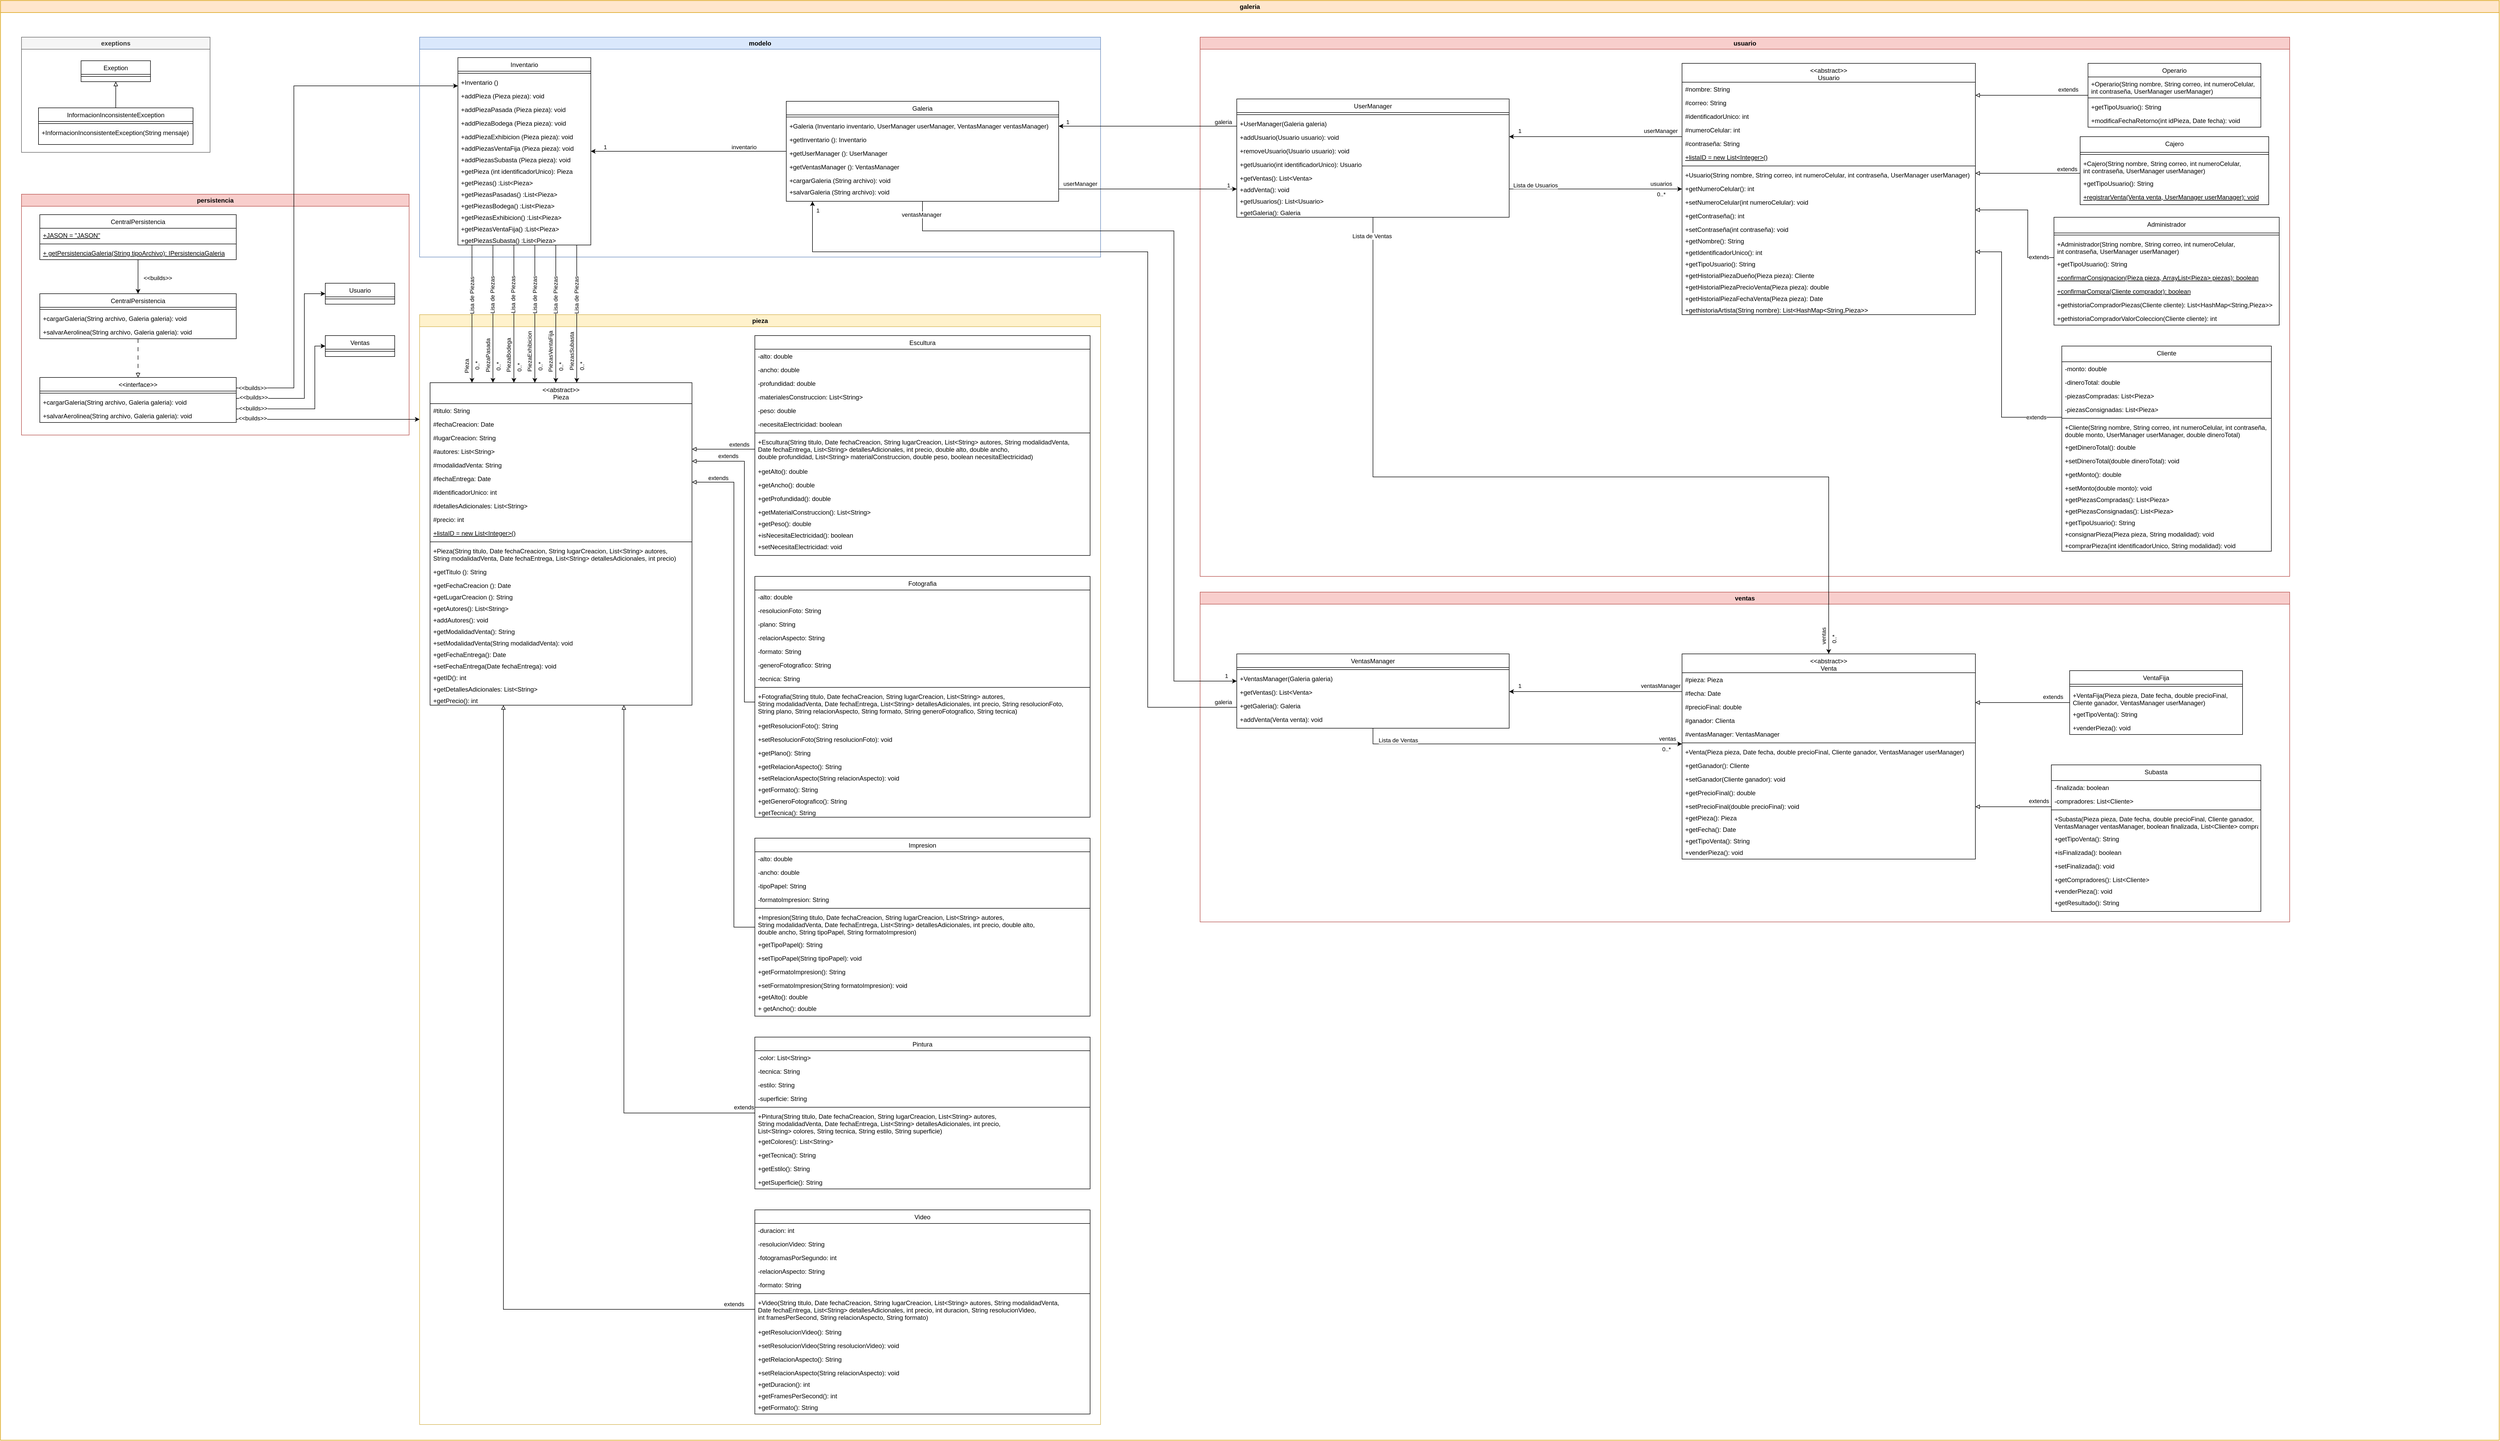 <mxfile version="24.4.0" type="device">
  <diagram id="C5RBs43oDa-KdzZeNtuy" name="Page-1">
    <mxGraphModel dx="5130" dy="3460" grid="1" gridSize="10" guides="1" tooltips="1" connect="1" arrows="1" fold="1" page="1" pageScale="1" pageWidth="90000000" pageHeight="20000" math="0" shadow="0">
      <root>
        <mxCell id="WIyWlLk6GJQsqaUBKTNV-0" />
        <mxCell id="WIyWlLk6GJQsqaUBKTNV-1" parent="WIyWlLk6GJQsqaUBKTNV-0" />
        <mxCell id="3XaSXXcbDHOcGcoVshW3-0" value="galeria" style="swimlane;whiteSpace=wrap;html=1;fillColor=#ffe6cc;strokeColor=#d79b00;" parent="WIyWlLk6GJQsqaUBKTNV-1" vertex="1">
          <mxGeometry width="4770" height="2750" as="geometry" />
        </mxCell>
        <mxCell id="3XaSXXcbDHOcGcoVshW3-1" value="exeptions" style="swimlane;whiteSpace=wrap;html=1;fillColor=#f5f5f5;fontColor=#333333;strokeColor=#666666;" parent="3XaSXXcbDHOcGcoVshW3-0" vertex="1">
          <mxGeometry x="40" y="70" width="360" height="220" as="geometry" />
        </mxCell>
        <mxCell id="3XaSXXcbDHOcGcoVshW3-30" value="" style="edgeStyle=orthogonalEdgeStyle;rounded=0;orthogonalLoop=1;jettySize=auto;html=1;endArrow=block;endFill=0;" parent="3XaSXXcbDHOcGcoVshW3-1" source="zkfFHV4jXpPFQw0GAbJ--17" target="3XaSXXcbDHOcGcoVshW3-27" edge="1">
          <mxGeometry relative="1" as="geometry" />
        </mxCell>
        <mxCell id="zkfFHV4jXpPFQw0GAbJ--17" value="InformacionInconsistenteException" style="swimlane;fontStyle=0;align=center;verticalAlign=top;childLayout=stackLayout;horizontal=1;startSize=26;horizontalStack=0;resizeParent=1;resizeLast=0;collapsible=1;marginBottom=0;rounded=0;shadow=0;strokeWidth=1;" parent="3XaSXXcbDHOcGcoVshW3-1" vertex="1">
          <mxGeometry x="32.5" y="135" width="295" height="70" as="geometry">
            <mxRectangle x="550" y="140" width="160" height="26" as="alternateBounds" />
          </mxGeometry>
        </mxCell>
        <mxCell id="zkfFHV4jXpPFQw0GAbJ--23" value="" style="line;html=1;strokeWidth=1;align=left;verticalAlign=middle;spacingTop=-1;spacingLeft=3;spacingRight=3;rotatable=0;labelPosition=right;points=[];portConstraint=eastwest;" parent="zkfFHV4jXpPFQw0GAbJ--17" vertex="1">
          <mxGeometry y="26" width="295" height="8" as="geometry" />
        </mxCell>
        <mxCell id="zkfFHV4jXpPFQw0GAbJ--24" value="+InformacionInconsistenteException(String mensaje)" style="text;align=left;verticalAlign=top;spacingLeft=4;spacingRight=4;overflow=hidden;rotatable=0;points=[[0,0.5],[1,0.5]];portConstraint=eastwest;" parent="zkfFHV4jXpPFQw0GAbJ--17" vertex="1">
          <mxGeometry y="34" width="295" height="26" as="geometry" />
        </mxCell>
        <mxCell id="3XaSXXcbDHOcGcoVshW3-27" value="Exeption" style="swimlane;fontStyle=0;align=center;verticalAlign=top;childLayout=stackLayout;horizontal=1;startSize=26;horizontalStack=0;resizeParent=1;resizeLast=0;collapsible=1;marginBottom=0;rounded=0;shadow=0;strokeWidth=1;" parent="3XaSXXcbDHOcGcoVshW3-1" vertex="1">
          <mxGeometry x="113.75" y="45" width="132.5" height="40" as="geometry">
            <mxRectangle x="550" y="140" width="160" height="26" as="alternateBounds" />
          </mxGeometry>
        </mxCell>
        <mxCell id="3XaSXXcbDHOcGcoVshW3-28" value="" style="line;html=1;strokeWidth=1;align=left;verticalAlign=middle;spacingTop=-1;spacingLeft=3;spacingRight=3;rotatable=0;labelPosition=right;points=[];portConstraint=eastwest;" parent="3XaSXXcbDHOcGcoVshW3-27" vertex="1">
          <mxGeometry y="26" width="132.5" height="8" as="geometry" />
        </mxCell>
        <mxCell id="3XaSXXcbDHOcGcoVshW3-4" value="persistencia" style="swimlane;whiteSpace=wrap;html=1;fillColor=#f8cecc;strokeColor=#b85450;" parent="3XaSXXcbDHOcGcoVshW3-0" vertex="1">
          <mxGeometry x="40" y="370" width="740" height="460" as="geometry" />
        </mxCell>
        <mxCell id="3XaSXXcbDHOcGcoVshW3-26" value="&amp;lt;&amp;lt;builds&amp;gt;&amp;gt;" style="edgeStyle=orthogonalEdgeStyle;rounded=0;orthogonalLoop=1;jettySize=auto;html=1;entryX=0.5;entryY=0;entryDx=0;entryDy=0;" parent="3XaSXXcbDHOcGcoVshW3-4" source="3XaSXXcbDHOcGcoVshW3-11" target="3XaSXXcbDHOcGcoVshW3-21" edge="1">
          <mxGeometry x="0.077" y="38" relative="1" as="geometry">
            <mxPoint x="-1" as="offset" />
          </mxGeometry>
        </mxCell>
        <mxCell id="3XaSXXcbDHOcGcoVshW3-11" value="CentralPersistencia" style="swimlane;fontStyle=0;align=center;verticalAlign=top;childLayout=stackLayout;horizontal=1;startSize=26;horizontalStack=0;resizeParent=1;resizeLast=0;collapsible=1;marginBottom=0;rounded=0;shadow=0;strokeWidth=1;" parent="3XaSXXcbDHOcGcoVshW3-4" vertex="1">
          <mxGeometry x="35" y="39" width="375" height="86" as="geometry">
            <mxRectangle x="550" y="140" width="160" height="26" as="alternateBounds" />
          </mxGeometry>
        </mxCell>
        <mxCell id="3XaSXXcbDHOcGcoVshW3-13" value="+JASON = &quot;JASON&quot;" style="text;align=left;verticalAlign=top;spacingLeft=4;spacingRight=4;overflow=hidden;rotatable=0;points=[[0,0.5],[1,0.5]];portConstraint=eastwest;fontStyle=4" parent="3XaSXXcbDHOcGcoVshW3-11" vertex="1">
          <mxGeometry y="26" width="375" height="26" as="geometry" />
        </mxCell>
        <mxCell id="3XaSXXcbDHOcGcoVshW3-12" value="" style="line;html=1;strokeWidth=1;align=left;verticalAlign=middle;spacingTop=-1;spacingLeft=3;spacingRight=3;rotatable=0;labelPosition=right;points=[];portConstraint=eastwest;" parent="3XaSXXcbDHOcGcoVshW3-11" vertex="1">
          <mxGeometry y="52" width="375" height="8" as="geometry" />
        </mxCell>
        <mxCell id="3XaSXXcbDHOcGcoVshW3-20" value="+ getPersistenciaGaleria(String tipoArchivo): IPersistenciaGaleria&#xa;" style="text;align=left;verticalAlign=top;spacingLeft=4;spacingRight=4;overflow=hidden;rotatable=0;points=[[0,0.5],[1,0.5]];portConstraint=eastwest;fontStyle=4" parent="3XaSXXcbDHOcGcoVshW3-11" vertex="1">
          <mxGeometry y="60" width="375" height="26" as="geometry" />
        </mxCell>
        <mxCell id="3XaSXXcbDHOcGcoVshW3-35" style="edgeStyle=orthogonalEdgeStyle;rounded=0;orthogonalLoop=1;jettySize=auto;html=1;entryX=0.5;entryY=0;entryDx=0;entryDy=0;dashed=1;dashPattern=8 8;endArrow=block;endFill=0;" parent="3XaSXXcbDHOcGcoVshW3-4" source="3XaSXXcbDHOcGcoVshW3-21" target="3XaSXXcbDHOcGcoVshW3-31" edge="1">
          <mxGeometry relative="1" as="geometry" />
        </mxCell>
        <mxCell id="3XaSXXcbDHOcGcoVshW3-21" value="CentralPersistencia" style="swimlane;fontStyle=0;align=center;verticalAlign=top;childLayout=stackLayout;horizontal=1;startSize=26;horizontalStack=0;resizeParent=1;resizeLast=0;collapsible=1;marginBottom=0;rounded=0;shadow=0;strokeWidth=1;" parent="3XaSXXcbDHOcGcoVshW3-4" vertex="1">
          <mxGeometry x="35" y="190" width="375" height="86" as="geometry">
            <mxRectangle x="550" y="140" width="160" height="26" as="alternateBounds" />
          </mxGeometry>
        </mxCell>
        <mxCell id="3XaSXXcbDHOcGcoVshW3-23" value="" style="line;html=1;strokeWidth=1;align=left;verticalAlign=middle;spacingTop=-1;spacingLeft=3;spacingRight=3;rotatable=0;labelPosition=right;points=[];portConstraint=eastwest;" parent="3XaSXXcbDHOcGcoVshW3-21" vertex="1">
          <mxGeometry y="26" width="375" height="8" as="geometry" />
        </mxCell>
        <mxCell id="3XaSXXcbDHOcGcoVshW3-24" value="+cargarGaleria(String archivo, Galeria galeria): void &#xa;" style="text;align=left;verticalAlign=top;spacingLeft=4;spacingRight=4;overflow=hidden;rotatable=0;points=[[0,0.5],[1,0.5]];portConstraint=eastwest;fontStyle=0" parent="3XaSXXcbDHOcGcoVshW3-21" vertex="1">
          <mxGeometry y="34" width="375" height="26" as="geometry" />
        </mxCell>
        <mxCell id="3XaSXXcbDHOcGcoVshW3-25" value="+salvarAerolinea(String archivo, Galeria galeria): void &#xa;" style="text;align=left;verticalAlign=top;spacingLeft=4;spacingRight=4;overflow=hidden;rotatable=0;points=[[0,0.5],[1,0.5]];portConstraint=eastwest;fontStyle=0" parent="3XaSXXcbDHOcGcoVshW3-21" vertex="1">
          <mxGeometry y="60" width="375" height="26" as="geometry" />
        </mxCell>
        <mxCell id="3XaSXXcbDHOcGcoVshW3-46" style="edgeStyle=orthogonalEdgeStyle;rounded=0;orthogonalLoop=1;jettySize=auto;html=1;" parent="3XaSXXcbDHOcGcoVshW3-4" source="3XaSXXcbDHOcGcoVshW3-31" target="3XaSXXcbDHOcGcoVshW3-40" edge="1">
          <mxGeometry relative="1" as="geometry">
            <Array as="points">
              <mxPoint x="560" y="410" />
              <mxPoint x="560" y="290" />
            </Array>
          </mxGeometry>
        </mxCell>
        <mxCell id="3XaSXXcbDHOcGcoVshW3-51" value="&amp;lt;&amp;lt;builds&amp;gt;&amp;gt;" style="edgeLabel;html=1;align=center;verticalAlign=middle;resizable=0;points=[];" parent="3XaSXXcbDHOcGcoVshW3-46" vertex="1" connectable="0">
          <mxGeometry x="-0.782" y="1" relative="1" as="geometry">
            <mxPoint as="offset" />
          </mxGeometry>
        </mxCell>
        <mxCell id="3XaSXXcbDHOcGcoVshW3-47" style="edgeStyle=orthogonalEdgeStyle;rounded=0;orthogonalLoop=1;jettySize=auto;html=1;" parent="3XaSXXcbDHOcGcoVshW3-4" source="3XaSXXcbDHOcGcoVshW3-31" target="3XaSXXcbDHOcGcoVshW3-38" edge="1">
          <mxGeometry relative="1" as="geometry">
            <Array as="points">
              <mxPoint x="540" y="390" />
              <mxPoint x="540" y="190" />
            </Array>
          </mxGeometry>
        </mxCell>
        <mxCell id="3XaSXXcbDHOcGcoVshW3-50" value="&amp;lt;&amp;lt;builds&amp;gt;&amp;gt;" style="edgeLabel;html=1;align=center;verticalAlign=middle;resizable=0;points=[];" parent="3XaSXXcbDHOcGcoVshW3-47" vertex="1" connectable="0">
          <mxGeometry x="-0.823" y="2" relative="1" as="geometry">
            <mxPoint as="offset" />
          </mxGeometry>
        </mxCell>
        <mxCell id="3XaSXXcbDHOcGcoVshW3-31" value="&lt;&lt;interface&gt;&gt;" style="swimlane;fontStyle=0;align=center;verticalAlign=top;childLayout=stackLayout;horizontal=1;startSize=26;horizontalStack=0;resizeParent=1;resizeLast=0;collapsible=1;marginBottom=0;rounded=0;shadow=0;strokeWidth=1;" parent="3XaSXXcbDHOcGcoVshW3-4" vertex="1">
          <mxGeometry x="35" y="350" width="375" height="86" as="geometry">
            <mxRectangle x="550" y="140" width="160" height="26" as="alternateBounds" />
          </mxGeometry>
        </mxCell>
        <mxCell id="3XaSXXcbDHOcGcoVshW3-32" value="" style="line;html=1;strokeWidth=1;align=left;verticalAlign=middle;spacingTop=-1;spacingLeft=3;spacingRight=3;rotatable=0;labelPosition=right;points=[];portConstraint=eastwest;" parent="3XaSXXcbDHOcGcoVshW3-31" vertex="1">
          <mxGeometry y="26" width="375" height="8" as="geometry" />
        </mxCell>
        <mxCell id="3XaSXXcbDHOcGcoVshW3-33" value="+cargarGaleria(String archivo, Galeria galeria): void &#xa;" style="text;align=left;verticalAlign=top;spacingLeft=4;spacingRight=4;overflow=hidden;rotatable=0;points=[[0,0.5],[1,0.5]];portConstraint=eastwest;fontStyle=0" parent="3XaSXXcbDHOcGcoVshW3-31" vertex="1">
          <mxGeometry y="34" width="375" height="26" as="geometry" />
        </mxCell>
        <mxCell id="3XaSXXcbDHOcGcoVshW3-34" value="+salvarAerolinea(String archivo, Galeria galeria): void &#xa;" style="text;align=left;verticalAlign=top;spacingLeft=4;spacingRight=4;overflow=hidden;rotatable=0;points=[[0,0.5],[1,0.5]];portConstraint=eastwest;fontStyle=0" parent="3XaSXXcbDHOcGcoVshW3-31" vertex="1">
          <mxGeometry y="60" width="375" height="26" as="geometry" />
        </mxCell>
        <mxCell id="3XaSXXcbDHOcGcoVshW3-38" value="Usuario" style="swimlane;fontStyle=0;align=center;verticalAlign=top;childLayout=stackLayout;horizontal=1;startSize=26;horizontalStack=0;resizeParent=1;resizeLast=0;collapsible=1;marginBottom=0;rounded=0;shadow=0;strokeWidth=1;" parent="3XaSXXcbDHOcGcoVshW3-4" vertex="1">
          <mxGeometry x="580" y="170" width="132.5" height="40" as="geometry">
            <mxRectangle x="550" y="140" width="160" height="26" as="alternateBounds" />
          </mxGeometry>
        </mxCell>
        <mxCell id="3XaSXXcbDHOcGcoVshW3-39" value="" style="line;html=1;strokeWidth=1;align=left;verticalAlign=middle;spacingTop=-1;spacingLeft=3;spacingRight=3;rotatable=0;labelPosition=right;points=[];portConstraint=eastwest;" parent="3XaSXXcbDHOcGcoVshW3-38" vertex="1">
          <mxGeometry y="26" width="132.5" height="8" as="geometry" />
        </mxCell>
        <mxCell id="3XaSXXcbDHOcGcoVshW3-40" value="Ventas" style="swimlane;fontStyle=0;align=center;verticalAlign=top;childLayout=stackLayout;horizontal=1;startSize=26;horizontalStack=0;resizeParent=1;resizeLast=0;collapsible=1;marginBottom=0;rounded=0;shadow=0;strokeWidth=1;" parent="3XaSXXcbDHOcGcoVshW3-4" vertex="1">
          <mxGeometry x="580" y="270" width="132.5" height="40" as="geometry">
            <mxRectangle x="550" y="140" width="160" height="26" as="alternateBounds" />
          </mxGeometry>
        </mxCell>
        <mxCell id="3XaSXXcbDHOcGcoVshW3-41" value="" style="line;html=1;strokeWidth=1;align=left;verticalAlign=middle;spacingTop=-1;spacingLeft=3;spacingRight=3;rotatable=0;labelPosition=right;points=[];portConstraint=eastwest;" parent="3XaSXXcbDHOcGcoVshW3-40" vertex="1">
          <mxGeometry y="26" width="132.5" height="8" as="geometry" />
        </mxCell>
        <mxCell id="3XaSXXcbDHOcGcoVshW3-48" style="edgeStyle=orthogonalEdgeStyle;rounded=0;orthogonalLoop=1;jettySize=auto;html=1;" parent="3XaSXXcbDHOcGcoVshW3-0" source="3XaSXXcbDHOcGcoVshW3-31" target="3XaSXXcbDHOcGcoVshW3-55" edge="1">
          <mxGeometry relative="1" as="geometry">
            <Array as="points">
              <mxPoint x="560" y="740" />
              <mxPoint x="560" y="163" />
            </Array>
          </mxGeometry>
        </mxCell>
        <mxCell id="3XaSXXcbDHOcGcoVshW3-49" value="&amp;lt;&amp;lt;builds&amp;gt;&amp;gt;" style="edgeLabel;html=1;align=center;verticalAlign=middle;resizable=0;points=[];" parent="3XaSXXcbDHOcGcoVshW3-48" vertex="1" connectable="0">
          <mxGeometry x="-0.847" y="1" relative="1" as="geometry">
            <mxPoint x="-46" y="1" as="offset" />
          </mxGeometry>
        </mxCell>
        <mxCell id="3XaSXXcbDHOcGcoVshW3-59" value="modelo" style="swimlane;whiteSpace=wrap;html=1;fillColor=#dae8fc;strokeColor=#6c8ebf;" parent="3XaSXXcbDHOcGcoVshW3-0" vertex="1">
          <mxGeometry x="800" y="70" width="1300" height="420" as="geometry" />
        </mxCell>
        <mxCell id="3XaSXXcbDHOcGcoVshW3-55" value="Inventario" style="swimlane;fontStyle=0;align=center;verticalAlign=top;childLayout=stackLayout;horizontal=1;startSize=26;horizontalStack=0;resizeParent=1;resizeLast=0;collapsible=1;marginBottom=0;rounded=0;shadow=0;strokeWidth=1;" parent="3XaSXXcbDHOcGcoVshW3-59" vertex="1">
          <mxGeometry x="73.13" y="39" width="253.75" height="358" as="geometry">
            <mxRectangle x="550" y="140" width="160" height="26" as="alternateBounds" />
          </mxGeometry>
        </mxCell>
        <mxCell id="3XaSXXcbDHOcGcoVshW3-57" value="" style="line;html=1;strokeWidth=1;align=left;verticalAlign=middle;spacingTop=-1;spacingLeft=3;spacingRight=3;rotatable=0;labelPosition=right;points=[];portConstraint=eastwest;" parent="3XaSXXcbDHOcGcoVshW3-55" vertex="1">
          <mxGeometry y="26" width="253.75" height="8" as="geometry" />
        </mxCell>
        <mxCell id="3XaSXXcbDHOcGcoVshW3-62" value="+Inventario () &#xa;" style="text;align=left;verticalAlign=top;spacingLeft=4;spacingRight=4;overflow=hidden;rotatable=0;points=[[0,0.5],[1,0.5]];portConstraint=eastwest;fontStyle=0" parent="3XaSXXcbDHOcGcoVshW3-55" vertex="1">
          <mxGeometry y="34" width="253.75" height="26" as="geometry" />
        </mxCell>
        <mxCell id="3XaSXXcbDHOcGcoVshW3-66" value="+addPieza (Pieza pieza): void&#xa;" style="text;align=left;verticalAlign=top;spacingLeft=4;spacingRight=4;overflow=hidden;rotatable=0;points=[[0,0.5],[1,0.5]];portConstraint=eastwest;fontStyle=0" parent="3XaSXXcbDHOcGcoVshW3-55" vertex="1">
          <mxGeometry y="60" width="253.75" height="26" as="geometry" />
        </mxCell>
        <mxCell id="3XaSXXcbDHOcGcoVshW3-65" value="+addPiezaPasada (Pieza pieza): void&#xa;" style="text;align=left;verticalAlign=top;spacingLeft=4;spacingRight=4;overflow=hidden;rotatable=0;points=[[0,0.5],[1,0.5]];portConstraint=eastwest;fontStyle=0" parent="3XaSXXcbDHOcGcoVshW3-55" vertex="1">
          <mxGeometry y="86" width="253.75" height="26" as="geometry" />
        </mxCell>
        <mxCell id="3XaSXXcbDHOcGcoVshW3-67" value="+addPiezaBodega (Pieza pieza): void&#xa;" style="text;align=left;verticalAlign=top;spacingLeft=4;spacingRight=4;overflow=hidden;rotatable=0;points=[[0,0.5],[1,0.5]];portConstraint=eastwest;fontStyle=0" parent="3XaSXXcbDHOcGcoVshW3-55" vertex="1">
          <mxGeometry y="112" width="253.75" height="26" as="geometry" />
        </mxCell>
        <mxCell id="3XaSXXcbDHOcGcoVshW3-64" value="+addPiezaExhibicion (Pieza pieza): void&#xa;" style="text;align=left;verticalAlign=top;spacingLeft=4;spacingRight=4;overflow=hidden;rotatable=0;points=[[0,0.5],[1,0.5]];portConstraint=eastwest;fontStyle=0" parent="3XaSXXcbDHOcGcoVshW3-55" vertex="1">
          <mxGeometry y="138" width="253.75" height="22" as="geometry" />
        </mxCell>
        <mxCell id="3XaSXXcbDHOcGcoVshW3-68" value="+addPiezasVentaFija (Pieza pieza): void&#xa;" style="text;align=left;verticalAlign=top;spacingLeft=4;spacingRight=4;overflow=hidden;rotatable=0;points=[[0,0.5],[1,0.5]];portConstraint=eastwest;fontStyle=0" parent="3XaSXXcbDHOcGcoVshW3-55" vertex="1">
          <mxGeometry y="160" width="253.75" height="22" as="geometry" />
        </mxCell>
        <mxCell id="3XaSXXcbDHOcGcoVshW3-69" value="+addPiezasSubasta (Pieza pieza): void&#xa;" style="text;align=left;verticalAlign=top;spacingLeft=4;spacingRight=4;overflow=hidden;rotatable=0;points=[[0,0.5],[1,0.5]];portConstraint=eastwest;fontStyle=0" parent="3XaSXXcbDHOcGcoVshW3-55" vertex="1">
          <mxGeometry y="182" width="253.75" height="22" as="geometry" />
        </mxCell>
        <mxCell id="3XaSXXcbDHOcGcoVshW3-70" value="+getPieza (int identificadorUnico): Pieza&#xa;" style="text;align=left;verticalAlign=top;spacingLeft=4;spacingRight=4;overflow=hidden;rotatable=0;points=[[0,0.5],[1,0.5]];portConstraint=eastwest;fontStyle=0" parent="3XaSXXcbDHOcGcoVshW3-55" vertex="1">
          <mxGeometry y="204" width="253.75" height="22" as="geometry" />
        </mxCell>
        <mxCell id="3XaSXXcbDHOcGcoVshW3-71" value="+getPiezas() :List&lt;Pieza&gt;&#xa;" style="text;align=left;verticalAlign=top;spacingLeft=4;spacingRight=4;overflow=hidden;rotatable=0;points=[[0,0.5],[1,0.5]];portConstraint=eastwest;fontStyle=0" parent="3XaSXXcbDHOcGcoVshW3-55" vertex="1">
          <mxGeometry y="226" width="253.75" height="22" as="geometry" />
        </mxCell>
        <mxCell id="3XaSXXcbDHOcGcoVshW3-72" value="+getPiezasPasadas() :List&lt;Pieza&gt;&#xa;" style="text;align=left;verticalAlign=top;spacingLeft=4;spacingRight=4;overflow=hidden;rotatable=0;points=[[0,0.5],[1,0.5]];portConstraint=eastwest;fontStyle=0" parent="3XaSXXcbDHOcGcoVshW3-55" vertex="1">
          <mxGeometry y="248" width="253.75" height="22" as="geometry" />
        </mxCell>
        <mxCell id="3XaSXXcbDHOcGcoVshW3-73" value="+getPiezasBodega() :List&lt;Pieza&gt;&#xa;" style="text;align=left;verticalAlign=top;spacingLeft=4;spacingRight=4;overflow=hidden;rotatable=0;points=[[0,0.5],[1,0.5]];portConstraint=eastwest;fontStyle=0" parent="3XaSXXcbDHOcGcoVshW3-55" vertex="1">
          <mxGeometry y="270" width="253.75" height="22" as="geometry" />
        </mxCell>
        <mxCell id="3XaSXXcbDHOcGcoVshW3-74" value="+getPiezasExhibicion() :List&lt;Pieza&gt;&#xa;" style="text;align=left;verticalAlign=top;spacingLeft=4;spacingRight=4;overflow=hidden;rotatable=0;points=[[0,0.5],[1,0.5]];portConstraint=eastwest;fontStyle=0" parent="3XaSXXcbDHOcGcoVshW3-55" vertex="1">
          <mxGeometry y="292" width="253.75" height="22" as="geometry" />
        </mxCell>
        <mxCell id="3XaSXXcbDHOcGcoVshW3-75" value="+getPiezasVentaFija() :List&lt;Pieza&gt;&#xa;" style="text;align=left;verticalAlign=top;spacingLeft=4;spacingRight=4;overflow=hidden;rotatable=0;points=[[0,0.5],[1,0.5]];portConstraint=eastwest;fontStyle=0" parent="3XaSXXcbDHOcGcoVshW3-55" vertex="1">
          <mxGeometry y="314" width="253.75" height="22" as="geometry" />
        </mxCell>
        <mxCell id="3XaSXXcbDHOcGcoVshW3-76" value="+getPiezasSubasta() :List&lt;Pieza&gt;&#xa;" style="text;align=left;verticalAlign=top;spacingLeft=4;spacingRight=4;overflow=hidden;rotatable=0;points=[[0,0.5],[1,0.5]];portConstraint=eastwest;fontStyle=0" parent="3XaSXXcbDHOcGcoVshW3-55" vertex="1">
          <mxGeometry y="336" width="253.75" height="22" as="geometry" />
        </mxCell>
        <mxCell id="3XaSXXcbDHOcGcoVshW3-93" style="edgeStyle=orthogonalEdgeStyle;rounded=0;orthogonalLoop=1;jettySize=auto;html=1;" parent="3XaSXXcbDHOcGcoVshW3-59" source="3XaSXXcbDHOcGcoVshW3-77" target="3XaSXXcbDHOcGcoVshW3-55" edge="1">
          <mxGeometry relative="1" as="geometry" />
        </mxCell>
        <mxCell id="3XaSXXcbDHOcGcoVshW3-94" value="inventario" style="edgeLabel;html=1;align=center;verticalAlign=middle;resizable=0;points=[];" parent="3XaSXXcbDHOcGcoVshW3-93" vertex="1" connectable="0">
          <mxGeometry x="-0.264" y="2" relative="1" as="geometry">
            <mxPoint x="56" y="-10" as="offset" />
          </mxGeometry>
        </mxCell>
        <mxCell id="3XaSXXcbDHOcGcoVshW3-95" value="1" style="edgeLabel;html=1;align=center;verticalAlign=middle;resizable=0;points=[];" parent="3XaSXXcbDHOcGcoVshW3-93" vertex="1" connectable="0">
          <mxGeometry x="0.83" relative="1" as="geometry">
            <mxPoint x="-5" y="-8" as="offset" />
          </mxGeometry>
        </mxCell>
        <mxCell id="3XaSXXcbDHOcGcoVshW3-77" value="Galeria" style="swimlane;fontStyle=0;align=center;verticalAlign=top;childLayout=stackLayout;horizontal=1;startSize=26;horizontalStack=0;resizeParent=1;resizeLast=0;collapsible=1;marginBottom=0;rounded=0;shadow=0;strokeWidth=1;" parent="3XaSXXcbDHOcGcoVshW3-59" vertex="1">
          <mxGeometry x="700" y="122.5" width="520" height="191" as="geometry">
            <mxRectangle x="550" y="140" width="160" height="26" as="alternateBounds" />
          </mxGeometry>
        </mxCell>
        <mxCell id="3XaSXXcbDHOcGcoVshW3-78" value="" style="line;html=1;strokeWidth=1;align=left;verticalAlign=middle;spacingTop=-1;spacingLeft=3;spacingRight=3;rotatable=0;labelPosition=right;points=[];portConstraint=eastwest;" parent="3XaSXXcbDHOcGcoVshW3-77" vertex="1">
          <mxGeometry y="26" width="520" height="8" as="geometry" />
        </mxCell>
        <mxCell id="3XaSXXcbDHOcGcoVshW3-79" value="+Galeria (Inventario inventario, UserManager userManager, VentasManager ventasManager) &#xa;" style="text;align=left;verticalAlign=top;spacingLeft=4;spacingRight=4;overflow=hidden;rotatable=0;points=[[0,0.5],[1,0.5]];portConstraint=eastwest;fontStyle=0" parent="3XaSXXcbDHOcGcoVshW3-77" vertex="1">
          <mxGeometry y="34" width="520" height="26" as="geometry" />
        </mxCell>
        <mxCell id="3XaSXXcbDHOcGcoVshW3-80" value="+getInventario (): Inventario&#xa;" style="text;align=left;verticalAlign=top;spacingLeft=4;spacingRight=4;overflow=hidden;rotatable=0;points=[[0,0.5],[1,0.5]];portConstraint=eastwest;fontStyle=0" parent="3XaSXXcbDHOcGcoVshW3-77" vertex="1">
          <mxGeometry y="60" width="520" height="26" as="geometry" />
        </mxCell>
        <mxCell id="3XaSXXcbDHOcGcoVshW3-81" value="+getUserManager (): UserManager&#xa;" style="text;align=left;verticalAlign=top;spacingLeft=4;spacingRight=4;overflow=hidden;rotatable=0;points=[[0,0.5],[1,0.5]];portConstraint=eastwest;fontStyle=0" parent="3XaSXXcbDHOcGcoVshW3-77" vertex="1">
          <mxGeometry y="86" width="520" height="26" as="geometry" />
        </mxCell>
        <mxCell id="3XaSXXcbDHOcGcoVshW3-82" value="+getVentasManager (): VentasManager&#xa;" style="text;align=left;verticalAlign=top;spacingLeft=4;spacingRight=4;overflow=hidden;rotatable=0;points=[[0,0.5],[1,0.5]];portConstraint=eastwest;fontStyle=0" parent="3XaSXXcbDHOcGcoVshW3-77" vertex="1">
          <mxGeometry y="112" width="520" height="26" as="geometry" />
        </mxCell>
        <mxCell id="3XaSXXcbDHOcGcoVshW3-83" value="+cargarGaleria (String archivo): void&#xa;" style="text;align=left;verticalAlign=top;spacingLeft=4;spacingRight=4;overflow=hidden;rotatable=0;points=[[0,0.5],[1,0.5]];portConstraint=eastwest;fontStyle=0" parent="3XaSXXcbDHOcGcoVshW3-77" vertex="1">
          <mxGeometry y="138" width="520" height="22" as="geometry" />
        </mxCell>
        <mxCell id="3XaSXXcbDHOcGcoVshW3-84" value="+salvarGaleria (String archivo): void&#xa;" style="text;align=left;verticalAlign=top;spacingLeft=4;spacingRight=4;overflow=hidden;rotatable=0;points=[[0,0.5],[1,0.5]];portConstraint=eastwest;fontStyle=0" parent="3XaSXXcbDHOcGcoVshW3-77" vertex="1">
          <mxGeometry y="160" width="520" height="22" as="geometry" />
        </mxCell>
        <mxCell id="3XaSXXcbDHOcGcoVshW3-96" value="pieza" style="swimlane;whiteSpace=wrap;html=1;fillColor=#fff2cc;strokeColor=#d6b656;gradientColor=none;" parent="3XaSXXcbDHOcGcoVshW3-0" vertex="1">
          <mxGeometry x="800" y="600" width="1300" height="2120" as="geometry" />
        </mxCell>
        <mxCell id="3XaSXXcbDHOcGcoVshW3-125" value="&lt;&lt;abstract&gt;&gt;&#xa;Pieza" style="swimlane;fontStyle=0;align=center;verticalAlign=top;childLayout=stackLayout;horizontal=1;startSize=40;horizontalStack=0;resizeParent=1;resizeLast=0;collapsible=1;marginBottom=0;rounded=0;shadow=0;strokeWidth=1;" parent="3XaSXXcbDHOcGcoVshW3-96" vertex="1">
          <mxGeometry x="20" y="130" width="500" height="616" as="geometry">
            <mxRectangle x="550" y="140" width="160" height="26" as="alternateBounds" />
          </mxGeometry>
        </mxCell>
        <mxCell id="3XaSXXcbDHOcGcoVshW3-174" value="#titulo: String" style="text;align=left;verticalAlign=top;spacingLeft=4;spacingRight=4;overflow=hidden;rotatable=0;points=[[0,0.5],[1,0.5]];portConstraint=eastwest;" parent="3XaSXXcbDHOcGcoVshW3-125" vertex="1">
          <mxGeometry y="40" width="500" height="26" as="geometry" />
        </mxCell>
        <mxCell id="3XaSXXcbDHOcGcoVshW3-175" value="#fechaCreacion: Date" style="text;align=left;verticalAlign=top;spacingLeft=4;spacingRight=4;overflow=hidden;rotatable=0;points=[[0,0.5],[1,0.5]];portConstraint=eastwest;rounded=0;shadow=0;html=0;" parent="3XaSXXcbDHOcGcoVshW3-125" vertex="1">
          <mxGeometry y="66" width="500" height="26" as="geometry" />
        </mxCell>
        <mxCell id="3XaSXXcbDHOcGcoVshW3-176" value="#lugarCreacion: String" style="text;align=left;verticalAlign=top;spacingLeft=4;spacingRight=4;overflow=hidden;rotatable=0;points=[[0,0.5],[1,0.5]];portConstraint=eastwest;rounded=0;shadow=0;html=0;" parent="3XaSXXcbDHOcGcoVshW3-125" vertex="1">
          <mxGeometry y="92" width="500" height="26" as="geometry" />
        </mxCell>
        <mxCell id="3XaSXXcbDHOcGcoVshW3-177" value="#autores: List&lt;String&gt;" style="text;align=left;verticalAlign=top;spacingLeft=4;spacingRight=4;overflow=hidden;rotatable=0;points=[[0,0.5],[1,0.5]];portConstraint=eastwest;rounded=0;shadow=0;html=0;" parent="3XaSXXcbDHOcGcoVshW3-125" vertex="1">
          <mxGeometry y="118" width="500" height="26" as="geometry" />
        </mxCell>
        <mxCell id="3XaSXXcbDHOcGcoVshW3-178" value="#modalidadVenta: String" style="text;align=left;verticalAlign=top;spacingLeft=4;spacingRight=4;overflow=hidden;rotatable=0;points=[[0,0.5],[1,0.5]];portConstraint=eastwest;rounded=0;shadow=0;html=0;" parent="3XaSXXcbDHOcGcoVshW3-125" vertex="1">
          <mxGeometry y="144" width="500" height="26" as="geometry" />
        </mxCell>
        <mxCell id="3XaSXXcbDHOcGcoVshW3-179" value="#fechaEntrega: Date" style="text;align=left;verticalAlign=top;spacingLeft=4;spacingRight=4;overflow=hidden;rotatable=0;points=[[0,0.5],[1,0.5]];portConstraint=eastwest;rounded=0;shadow=0;html=0;" parent="3XaSXXcbDHOcGcoVshW3-125" vertex="1">
          <mxGeometry y="170" width="500" height="26" as="geometry" />
        </mxCell>
        <mxCell id="3XaSXXcbDHOcGcoVshW3-180" value="#identificadorUnico: int" style="text;align=left;verticalAlign=top;spacingLeft=4;spacingRight=4;overflow=hidden;rotatable=0;points=[[0,0.5],[1,0.5]];portConstraint=eastwest;rounded=0;shadow=0;html=0;" parent="3XaSXXcbDHOcGcoVshW3-125" vertex="1">
          <mxGeometry y="196" width="500" height="26" as="geometry" />
        </mxCell>
        <mxCell id="3XaSXXcbDHOcGcoVshW3-181" value="#detallesAdicionales: List&lt;String&gt;" style="text;align=left;verticalAlign=top;spacingLeft=4;spacingRight=4;overflow=hidden;rotatable=0;points=[[0,0.5],[1,0.5]];portConstraint=eastwest;rounded=0;shadow=0;html=0;" parent="3XaSXXcbDHOcGcoVshW3-125" vertex="1">
          <mxGeometry y="222" width="500" height="26" as="geometry" />
        </mxCell>
        <mxCell id="3XaSXXcbDHOcGcoVshW3-182" value="#precio: int" style="text;align=left;verticalAlign=top;spacingLeft=4;spacingRight=4;overflow=hidden;rotatable=0;points=[[0,0.5],[1,0.5]];portConstraint=eastwest;rounded=0;shadow=0;html=0;" parent="3XaSXXcbDHOcGcoVshW3-125" vertex="1">
          <mxGeometry y="248" width="500" height="26" as="geometry" />
        </mxCell>
        <mxCell id="3XaSXXcbDHOcGcoVshW3-183" value="+listaID = new List&lt;Integer&gt;()" style="text;align=left;verticalAlign=top;spacingLeft=4;spacingRight=4;overflow=hidden;rotatable=0;points=[[0,0.5],[1,0.5]];portConstraint=eastwest;rounded=0;shadow=0;html=0;fontStyle=4" parent="3XaSXXcbDHOcGcoVshW3-125" vertex="1">
          <mxGeometry y="274" width="500" height="26" as="geometry" />
        </mxCell>
        <mxCell id="3XaSXXcbDHOcGcoVshW3-126" value="" style="line;html=1;strokeWidth=1;align=left;verticalAlign=middle;spacingTop=-1;spacingLeft=3;spacingRight=3;rotatable=0;labelPosition=right;points=[];portConstraint=eastwest;" parent="3XaSXXcbDHOcGcoVshW3-125" vertex="1">
          <mxGeometry y="300" width="500" height="8" as="geometry" />
        </mxCell>
        <mxCell id="3XaSXXcbDHOcGcoVshW3-128" value="+Pieza(String titulo, Date fechaCreacion, String lugarCreacion, List&lt;String&gt; autores, &#xa;String modalidadVenta, Date fechaEntrega, List&lt;String&gt; detallesAdicionales, int precio)&#xa;" style="text;align=left;verticalAlign=top;spacingLeft=4;spacingRight=4;overflow=hidden;rotatable=0;points=[[0,0.5],[1,0.5]];portConstraint=eastwest;fontStyle=0" parent="3XaSXXcbDHOcGcoVshW3-125" vertex="1">
          <mxGeometry y="308" width="500" height="40" as="geometry" />
        </mxCell>
        <mxCell id="3XaSXXcbDHOcGcoVshW3-130" value="+getTitulo (): String&#xa;" style="text;align=left;verticalAlign=top;spacingLeft=4;spacingRight=4;overflow=hidden;rotatable=0;points=[[0,0.5],[1,0.5]];portConstraint=eastwest;fontStyle=0" parent="3XaSXXcbDHOcGcoVshW3-125" vertex="1">
          <mxGeometry y="348" width="500" height="26" as="geometry" />
        </mxCell>
        <mxCell id="3XaSXXcbDHOcGcoVshW3-131" value="+getFechaCreacion (): Date&#xa;" style="text;align=left;verticalAlign=top;spacingLeft=4;spacingRight=4;overflow=hidden;rotatable=0;points=[[0,0.5],[1,0.5]];portConstraint=eastwest;fontStyle=0" parent="3XaSXXcbDHOcGcoVshW3-125" vertex="1">
          <mxGeometry y="374" width="500" height="22" as="geometry" />
        </mxCell>
        <mxCell id="3XaSXXcbDHOcGcoVshW3-132" value="+getLugarCreacion (): String&#xa;" style="text;align=left;verticalAlign=top;spacingLeft=4;spacingRight=4;overflow=hidden;rotatable=0;points=[[0,0.5],[1,0.5]];portConstraint=eastwest;fontStyle=0" parent="3XaSXXcbDHOcGcoVshW3-125" vertex="1">
          <mxGeometry y="396" width="500" height="22" as="geometry" />
        </mxCell>
        <mxCell id="3XaSXXcbDHOcGcoVshW3-133" value="+getAutores(): List&lt;String&gt;&#xa;" style="text;align=left;verticalAlign=top;spacingLeft=4;spacingRight=4;overflow=hidden;rotatable=0;points=[[0,0.5],[1,0.5]];portConstraint=eastwest;fontStyle=0" parent="3XaSXXcbDHOcGcoVshW3-125" vertex="1">
          <mxGeometry y="418" width="500" height="22" as="geometry" />
        </mxCell>
        <mxCell id="3XaSXXcbDHOcGcoVshW3-134" value="+addAutores(): void&#xa;" style="text;align=left;verticalAlign=top;spacingLeft=4;spacingRight=4;overflow=hidden;rotatable=0;points=[[0,0.5],[1,0.5]];portConstraint=eastwest;fontStyle=0" parent="3XaSXXcbDHOcGcoVshW3-125" vertex="1">
          <mxGeometry y="440" width="500" height="22" as="geometry" />
        </mxCell>
        <mxCell id="3XaSXXcbDHOcGcoVshW3-135" value="+getModalidadVenta(): String&#xa;" style="text;align=left;verticalAlign=top;spacingLeft=4;spacingRight=4;overflow=hidden;rotatable=0;points=[[0,0.5],[1,0.5]];portConstraint=eastwest;fontStyle=0" parent="3XaSXXcbDHOcGcoVshW3-125" vertex="1">
          <mxGeometry y="462" width="500" height="22" as="geometry" />
        </mxCell>
        <mxCell id="3XaSXXcbDHOcGcoVshW3-136" value="+setModalidadVenta(String modalidadVenta): void&#xa;" style="text;align=left;verticalAlign=top;spacingLeft=4;spacingRight=4;overflow=hidden;rotatable=0;points=[[0,0.5],[1,0.5]];portConstraint=eastwest;fontStyle=0" parent="3XaSXXcbDHOcGcoVshW3-125" vertex="1">
          <mxGeometry y="484" width="500" height="22" as="geometry" />
        </mxCell>
        <mxCell id="3XaSXXcbDHOcGcoVshW3-137" value="+getFechaEntrega(): Date&#xa;" style="text;align=left;verticalAlign=top;spacingLeft=4;spacingRight=4;overflow=hidden;rotatable=0;points=[[0,0.5],[1,0.5]];portConstraint=eastwest;fontStyle=0" parent="3XaSXXcbDHOcGcoVshW3-125" vertex="1">
          <mxGeometry y="506" width="500" height="22" as="geometry" />
        </mxCell>
        <mxCell id="3XaSXXcbDHOcGcoVshW3-138" value="+setFechaEntrega(Date fechaEntrega): void&#xa;" style="text;align=left;verticalAlign=top;spacingLeft=4;spacingRight=4;overflow=hidden;rotatable=0;points=[[0,0.5],[1,0.5]];portConstraint=eastwest;fontStyle=0" parent="3XaSXXcbDHOcGcoVshW3-125" vertex="1">
          <mxGeometry y="528" width="500" height="22" as="geometry" />
        </mxCell>
        <mxCell id="3XaSXXcbDHOcGcoVshW3-139" value="+getID(): int&#xa;" style="text;align=left;verticalAlign=top;spacingLeft=4;spacingRight=4;overflow=hidden;rotatable=0;points=[[0,0.5],[1,0.5]];portConstraint=eastwest;fontStyle=0" parent="3XaSXXcbDHOcGcoVshW3-125" vertex="1">
          <mxGeometry y="550" width="500" height="22" as="geometry" />
        </mxCell>
        <mxCell id="3XaSXXcbDHOcGcoVshW3-140" value="+getDetallesAdicionales: List&lt;String&gt;&#xa;" style="text;align=left;verticalAlign=top;spacingLeft=4;spacingRight=4;overflow=hidden;rotatable=0;points=[[0,0.5],[1,0.5]];portConstraint=eastwest;fontStyle=0" parent="3XaSXXcbDHOcGcoVshW3-125" vertex="1">
          <mxGeometry y="572" width="500" height="22" as="geometry" />
        </mxCell>
        <mxCell id="3XaSXXcbDHOcGcoVshW3-186" value="+getPrecio(): int&#xa;" style="text;align=left;verticalAlign=top;spacingLeft=4;spacingRight=4;overflow=hidden;rotatable=0;points=[[0,0.5],[1,0.5]];portConstraint=eastwest;fontStyle=0" parent="3XaSXXcbDHOcGcoVshW3-125" vertex="1">
          <mxGeometry y="594" width="500" height="22" as="geometry" />
        </mxCell>
        <mxCell id="3XaSXXcbDHOcGcoVshW3-211" style="edgeStyle=orthogonalEdgeStyle;rounded=0;orthogonalLoop=1;jettySize=auto;html=1;endArrow=block;endFill=0;" parent="3XaSXXcbDHOcGcoVshW3-96" source="3XaSXXcbDHOcGcoVshW3-187" target="3XaSXXcbDHOcGcoVshW3-125" edge="1">
          <mxGeometry relative="1" as="geometry">
            <Array as="points">
              <mxPoint x="560" y="257" />
              <mxPoint x="560" y="257" />
            </Array>
          </mxGeometry>
        </mxCell>
        <mxCell id="3XaSXXcbDHOcGcoVshW3-212" value="extends" style="edgeLabel;html=1;align=center;verticalAlign=middle;resizable=0;points=[];" parent="3XaSXXcbDHOcGcoVshW3-211" vertex="1" connectable="0">
          <mxGeometry x="0.235" relative="1" as="geometry">
            <mxPoint x="44" y="-9" as="offset" />
          </mxGeometry>
        </mxCell>
        <mxCell id="3XaSXXcbDHOcGcoVshW3-187" value="Escultura" style="swimlane;fontStyle=0;align=center;verticalAlign=top;childLayout=stackLayout;horizontal=1;startSize=26;horizontalStack=0;resizeParent=1;resizeLast=0;collapsible=1;marginBottom=0;rounded=0;shadow=0;strokeWidth=1;" parent="3XaSXXcbDHOcGcoVshW3-96" vertex="1">
          <mxGeometry x="640" y="40" width="640" height="420" as="geometry">
            <mxRectangle x="550" y="140" width="160" height="26" as="alternateBounds" />
          </mxGeometry>
        </mxCell>
        <mxCell id="3XaSXXcbDHOcGcoVshW3-204" value="-alto: double" style="text;align=left;verticalAlign=top;spacingLeft=4;spacingRight=4;overflow=hidden;rotatable=0;points=[[0,0.5],[1,0.5]];portConstraint=eastwest;fontStyle=0" parent="3XaSXXcbDHOcGcoVshW3-187" vertex="1">
          <mxGeometry y="26" width="640" height="26" as="geometry" />
        </mxCell>
        <mxCell id="3XaSXXcbDHOcGcoVshW3-205" value="-ancho: double" style="text;align=left;verticalAlign=top;spacingLeft=4;spacingRight=4;overflow=hidden;rotatable=0;points=[[0,0.5],[1,0.5]];portConstraint=eastwest;rounded=0;shadow=0;html=0;" parent="3XaSXXcbDHOcGcoVshW3-187" vertex="1">
          <mxGeometry y="52" width="640" height="26" as="geometry" />
        </mxCell>
        <mxCell id="3XaSXXcbDHOcGcoVshW3-206" value="-profundidad: double" style="text;align=left;verticalAlign=top;spacingLeft=4;spacingRight=4;overflow=hidden;rotatable=0;points=[[0,0.5],[1,0.5]];portConstraint=eastwest;rounded=0;shadow=0;html=0;" parent="3XaSXXcbDHOcGcoVshW3-187" vertex="1">
          <mxGeometry y="78" width="640" height="26" as="geometry" />
        </mxCell>
        <mxCell id="3XaSXXcbDHOcGcoVshW3-207" value="-materialesConstruccion: List&lt;String&gt;" style="text;align=left;verticalAlign=top;spacingLeft=4;spacingRight=4;overflow=hidden;rotatable=0;points=[[0,0.5],[1,0.5]];portConstraint=eastwest;rounded=0;shadow=0;html=0;" parent="3XaSXXcbDHOcGcoVshW3-187" vertex="1">
          <mxGeometry y="104" width="640" height="26" as="geometry" />
        </mxCell>
        <mxCell id="3XaSXXcbDHOcGcoVshW3-208" value="-peso: double" style="text;align=left;verticalAlign=top;spacingLeft=4;spacingRight=4;overflow=hidden;rotatable=0;points=[[0,0.5],[1,0.5]];portConstraint=eastwest;rounded=0;shadow=0;html=0;" parent="3XaSXXcbDHOcGcoVshW3-187" vertex="1">
          <mxGeometry y="130" width="640" height="26" as="geometry" />
        </mxCell>
        <mxCell id="3XaSXXcbDHOcGcoVshW3-209" value="-necesitaElectricidad: boolean" style="text;align=left;verticalAlign=top;spacingLeft=4;spacingRight=4;overflow=hidden;rotatable=0;points=[[0,0.5],[1,0.5]];portConstraint=eastwest;rounded=0;shadow=0;html=0;" parent="3XaSXXcbDHOcGcoVshW3-187" vertex="1">
          <mxGeometry y="156" width="640" height="26" as="geometry" />
        </mxCell>
        <mxCell id="3XaSXXcbDHOcGcoVshW3-188" value="" style="line;html=1;strokeWidth=1;align=left;verticalAlign=middle;spacingTop=-1;spacingLeft=3;spacingRight=3;rotatable=0;labelPosition=right;points=[];portConstraint=eastwest;" parent="3XaSXXcbDHOcGcoVshW3-187" vertex="1">
          <mxGeometry y="182" width="640" height="8" as="geometry" />
        </mxCell>
        <mxCell id="3XaSXXcbDHOcGcoVshW3-189" value="+Escultura(String titulo, Date fechaCreacion, String lugarCreacion, List&lt;String&gt; autores, String modalidadVenta,&#xa;Date fechaEntrega, List&lt;String&gt; detallesAdicionales, int precio, double alto, double ancho, &#xa;double profundidad, List&lt;String&gt; materialConstruccion, double peso, boolean necesitaElectricidad)" style="text;align=left;verticalAlign=top;spacingLeft=4;spacingRight=4;overflow=hidden;rotatable=0;points=[[0,0.5],[1,0.5]];portConstraint=eastwest;fontStyle=0" parent="3XaSXXcbDHOcGcoVshW3-187" vertex="1">
          <mxGeometry y="190" width="640" height="56" as="geometry" />
        </mxCell>
        <mxCell id="3XaSXXcbDHOcGcoVshW3-190" value="+getAlto(): double&#xa;" style="text;align=left;verticalAlign=top;spacingLeft=4;spacingRight=4;overflow=hidden;rotatable=0;points=[[0,0.5],[1,0.5]];portConstraint=eastwest;fontStyle=0" parent="3XaSXXcbDHOcGcoVshW3-187" vertex="1">
          <mxGeometry y="246" width="640" height="26" as="geometry" />
        </mxCell>
        <mxCell id="3XaSXXcbDHOcGcoVshW3-191" value="+getAncho(): double&#xa;" style="text;align=left;verticalAlign=top;spacingLeft=4;spacingRight=4;overflow=hidden;rotatable=0;points=[[0,0.5],[1,0.5]];portConstraint=eastwest;fontStyle=0" parent="3XaSXXcbDHOcGcoVshW3-187" vertex="1">
          <mxGeometry y="272" width="640" height="26" as="geometry" />
        </mxCell>
        <mxCell id="3XaSXXcbDHOcGcoVshW3-192" value="+getProfundidad(): double&#xa;" style="text;align=left;verticalAlign=top;spacingLeft=4;spacingRight=4;overflow=hidden;rotatable=0;points=[[0,0.5],[1,0.5]];portConstraint=eastwest;fontStyle=0" parent="3XaSXXcbDHOcGcoVshW3-187" vertex="1">
          <mxGeometry y="298" width="640" height="26" as="geometry" />
        </mxCell>
        <mxCell id="3XaSXXcbDHOcGcoVshW3-193" value="+getMaterialConstruccion(): List&lt;String&gt;&#xa;" style="text;align=left;verticalAlign=top;spacingLeft=4;spacingRight=4;overflow=hidden;rotatable=0;points=[[0,0.5],[1,0.5]];portConstraint=eastwest;fontStyle=0" parent="3XaSXXcbDHOcGcoVshW3-187" vertex="1">
          <mxGeometry y="324" width="640" height="22" as="geometry" />
        </mxCell>
        <mxCell id="3XaSXXcbDHOcGcoVshW3-194" value="+getPeso(): double&#xa;" style="text;align=left;verticalAlign=top;spacingLeft=4;spacingRight=4;overflow=hidden;rotatable=0;points=[[0,0.5],[1,0.5]];portConstraint=eastwest;fontStyle=0" parent="3XaSXXcbDHOcGcoVshW3-187" vertex="1">
          <mxGeometry y="346" width="640" height="22" as="geometry" />
        </mxCell>
        <mxCell id="3XaSXXcbDHOcGcoVshW3-195" value="+isNecesitaElectricidad(): boolean&#xa;" style="text;align=left;verticalAlign=top;spacingLeft=4;spacingRight=4;overflow=hidden;rotatable=0;points=[[0,0.5],[1,0.5]];portConstraint=eastwest;fontStyle=0" parent="3XaSXXcbDHOcGcoVshW3-187" vertex="1">
          <mxGeometry y="368" width="640" height="22" as="geometry" />
        </mxCell>
        <mxCell id="3XaSXXcbDHOcGcoVshW3-196" value="+setNecesitaElectricidad: void&#xa;" style="text;align=left;verticalAlign=top;spacingLeft=4;spacingRight=4;overflow=hidden;rotatable=0;points=[[0,0.5],[1,0.5]];portConstraint=eastwest;fontStyle=0" parent="3XaSXXcbDHOcGcoVshW3-187" vertex="1">
          <mxGeometry y="390" width="640" height="22" as="geometry" />
        </mxCell>
        <mxCell id="3XaSXXcbDHOcGcoVshW3-302" style="edgeStyle=orthogonalEdgeStyle;rounded=0;orthogonalLoop=1;jettySize=auto;html=1;endArrow=block;endFill=0;" parent="3XaSXXcbDHOcGcoVshW3-96" source="3XaSXXcbDHOcGcoVshW3-213" target="3XaSXXcbDHOcGcoVshW3-125" edge="1">
          <mxGeometry relative="1" as="geometry">
            <Array as="points">
              <mxPoint x="620" y="740" />
              <mxPoint x="620" y="280" />
            </Array>
          </mxGeometry>
        </mxCell>
        <mxCell id="3XaSXXcbDHOcGcoVshW3-314" value="extends" style="edgeLabel;html=1;align=center;verticalAlign=middle;resizable=0;points=[];" parent="3XaSXXcbDHOcGcoVshW3-302" vertex="1" connectable="0">
          <mxGeometry x="0.763" y="-1" relative="1" as="geometry">
            <mxPoint y="-9" as="offset" />
          </mxGeometry>
        </mxCell>
        <mxCell id="3XaSXXcbDHOcGcoVshW3-213" value="Fotografia" style="swimlane;fontStyle=0;align=center;verticalAlign=top;childLayout=stackLayout;horizontal=1;startSize=26;horizontalStack=0;resizeParent=1;resizeLast=0;collapsible=1;marginBottom=0;rounded=0;shadow=0;strokeWidth=1;" parent="3XaSXXcbDHOcGcoVshW3-96" vertex="1">
          <mxGeometry x="640" y="500" width="640" height="460" as="geometry">
            <mxRectangle x="550" y="140" width="160" height="26" as="alternateBounds" />
          </mxGeometry>
        </mxCell>
        <mxCell id="3XaSXXcbDHOcGcoVshW3-215" value="-alto: double" style="text;align=left;verticalAlign=top;spacingLeft=4;spacingRight=4;overflow=hidden;rotatable=0;points=[[0,0.5],[1,0.5]];portConstraint=eastwest;fontStyle=0" parent="3XaSXXcbDHOcGcoVshW3-213" vertex="1">
          <mxGeometry y="26" width="640" height="26" as="geometry" />
        </mxCell>
        <mxCell id="3XaSXXcbDHOcGcoVshW3-282" value="-resolucionFoto: String" style="text;align=left;verticalAlign=top;spacingLeft=4;spacingRight=4;overflow=hidden;rotatable=0;points=[[0,0.5],[1,0.5]];portConstraint=eastwest;rounded=0;shadow=0;html=0;" parent="3XaSXXcbDHOcGcoVshW3-213" vertex="1">
          <mxGeometry y="52" width="640" height="26" as="geometry" />
        </mxCell>
        <mxCell id="3XaSXXcbDHOcGcoVshW3-283" value="-plano: String" style="text;align=left;verticalAlign=top;spacingLeft=4;spacingRight=4;overflow=hidden;rotatable=0;points=[[0,0.5],[1,0.5]];portConstraint=eastwest;rounded=0;shadow=0;html=0;" parent="3XaSXXcbDHOcGcoVshW3-213" vertex="1">
          <mxGeometry y="78" width="640" height="26" as="geometry" />
        </mxCell>
        <mxCell id="3XaSXXcbDHOcGcoVshW3-284" value="-relacionAspecto: String" style="text;align=left;verticalAlign=top;spacingLeft=4;spacingRight=4;overflow=hidden;rotatable=0;points=[[0,0.5],[1,0.5]];portConstraint=eastwest;rounded=0;shadow=0;html=0;" parent="3XaSXXcbDHOcGcoVshW3-213" vertex="1">
          <mxGeometry y="104" width="640" height="26" as="geometry" />
        </mxCell>
        <mxCell id="3XaSXXcbDHOcGcoVshW3-285" value="-formato: String" style="text;align=left;verticalAlign=top;spacingLeft=4;spacingRight=4;overflow=hidden;rotatable=0;points=[[0,0.5],[1,0.5]];portConstraint=eastwest;rounded=0;shadow=0;html=0;" parent="3XaSXXcbDHOcGcoVshW3-213" vertex="1">
          <mxGeometry y="130" width="640" height="26" as="geometry" />
        </mxCell>
        <mxCell id="3XaSXXcbDHOcGcoVshW3-286" value="-generoFotografico: String" style="text;align=left;verticalAlign=top;spacingLeft=4;spacingRight=4;overflow=hidden;rotatable=0;points=[[0,0.5],[1,0.5]];portConstraint=eastwest;rounded=0;shadow=0;html=0;" parent="3XaSXXcbDHOcGcoVshW3-213" vertex="1">
          <mxGeometry y="156" width="640" height="26" as="geometry" />
        </mxCell>
        <mxCell id="3XaSXXcbDHOcGcoVshW3-287" value="-tecnica: String" style="text;align=left;verticalAlign=top;spacingLeft=4;spacingRight=4;overflow=hidden;rotatable=0;points=[[0,0.5],[1,0.5]];portConstraint=eastwest;rounded=0;shadow=0;html=0;" parent="3XaSXXcbDHOcGcoVshW3-213" vertex="1">
          <mxGeometry y="182" width="640" height="26" as="geometry" />
        </mxCell>
        <mxCell id="3XaSXXcbDHOcGcoVshW3-221" value="" style="line;html=1;strokeWidth=1;align=left;verticalAlign=middle;spacingTop=-1;spacingLeft=3;spacingRight=3;rotatable=0;labelPosition=right;points=[];portConstraint=eastwest;" parent="3XaSXXcbDHOcGcoVshW3-213" vertex="1">
          <mxGeometry y="208" width="640" height="8" as="geometry" />
        </mxCell>
        <mxCell id="3XaSXXcbDHOcGcoVshW3-222" value="+Fotografia(String titulo, Date fechaCreacion, String lugarCreacion, List&lt;String&gt; autores, &#xa;String modalidadVenta, Date fechaEntrega, List&lt;String&gt; detallesAdicionales, int precio, String resolucionFoto, &#xa;String plano, String relacionAspecto, String formato, String generoFotografico, String tecnica) " style="text;align=left;verticalAlign=top;spacingLeft=4;spacingRight=4;overflow=hidden;rotatable=0;points=[[0,0.5],[1,0.5]];portConstraint=eastwest;fontStyle=0" parent="3XaSXXcbDHOcGcoVshW3-213" vertex="1">
          <mxGeometry y="216" width="640" height="56" as="geometry" />
        </mxCell>
        <mxCell id="3XaSXXcbDHOcGcoVshW3-223" value="+getResolucionFoto(): String&#xa;" style="text;align=left;verticalAlign=top;spacingLeft=4;spacingRight=4;overflow=hidden;rotatable=0;points=[[0,0.5],[1,0.5]];portConstraint=eastwest;fontStyle=0" parent="3XaSXXcbDHOcGcoVshW3-213" vertex="1">
          <mxGeometry y="272" width="640" height="26" as="geometry" />
        </mxCell>
        <mxCell id="3XaSXXcbDHOcGcoVshW3-224" value="+setResolucionFoto(String resolucionFoto): void&#xa;" style="text;align=left;verticalAlign=top;spacingLeft=4;spacingRight=4;overflow=hidden;rotatable=0;points=[[0,0.5],[1,0.5]];portConstraint=eastwest;fontStyle=0" parent="3XaSXXcbDHOcGcoVshW3-213" vertex="1">
          <mxGeometry y="298" width="640" height="26" as="geometry" />
        </mxCell>
        <mxCell id="3XaSXXcbDHOcGcoVshW3-225" value="+getPlano(): String&#xa;" style="text;align=left;verticalAlign=top;spacingLeft=4;spacingRight=4;overflow=hidden;rotatable=0;points=[[0,0.5],[1,0.5]];portConstraint=eastwest;fontStyle=0" parent="3XaSXXcbDHOcGcoVshW3-213" vertex="1">
          <mxGeometry y="324" width="640" height="26" as="geometry" />
        </mxCell>
        <mxCell id="3XaSXXcbDHOcGcoVshW3-226" value="+getRelacionAspecto(): String&#xa;" style="text;align=left;verticalAlign=top;spacingLeft=4;spacingRight=4;overflow=hidden;rotatable=0;points=[[0,0.5],[1,0.5]];portConstraint=eastwest;fontStyle=0" parent="3XaSXXcbDHOcGcoVshW3-213" vertex="1">
          <mxGeometry y="350" width="640" height="22" as="geometry" />
        </mxCell>
        <mxCell id="3XaSXXcbDHOcGcoVshW3-227" value="+setRelacionAspecto(String relacionAspecto): void&#xa;" style="text;align=left;verticalAlign=top;spacingLeft=4;spacingRight=4;overflow=hidden;rotatable=0;points=[[0,0.5],[1,0.5]];portConstraint=eastwest;fontStyle=0" parent="3XaSXXcbDHOcGcoVshW3-213" vertex="1">
          <mxGeometry y="372" width="640" height="22" as="geometry" />
        </mxCell>
        <mxCell id="3XaSXXcbDHOcGcoVshW3-228" value="+getFormato(): String&#xa;" style="text;align=left;verticalAlign=top;spacingLeft=4;spacingRight=4;overflow=hidden;rotatable=0;points=[[0,0.5],[1,0.5]];portConstraint=eastwest;fontStyle=0" parent="3XaSXXcbDHOcGcoVshW3-213" vertex="1">
          <mxGeometry y="394" width="640" height="22" as="geometry" />
        </mxCell>
        <mxCell id="3XaSXXcbDHOcGcoVshW3-289" value="+getGeneroFotografico(): String&#xa;" style="text;align=left;verticalAlign=top;spacingLeft=4;spacingRight=4;overflow=hidden;rotatable=0;points=[[0,0.5],[1,0.5]];portConstraint=eastwest;fontStyle=0" parent="3XaSXXcbDHOcGcoVshW3-213" vertex="1">
          <mxGeometry y="416" width="640" height="22" as="geometry" />
        </mxCell>
        <mxCell id="3XaSXXcbDHOcGcoVshW3-229" value="+getTecnica(): String&#xa;" style="text;align=left;verticalAlign=top;spacingLeft=4;spacingRight=4;overflow=hidden;rotatable=0;points=[[0,0.5],[1,0.5]];portConstraint=eastwest;fontStyle=0" parent="3XaSXXcbDHOcGcoVshW3-213" vertex="1">
          <mxGeometry y="438" width="640" height="22" as="geometry" />
        </mxCell>
        <mxCell id="3XaSXXcbDHOcGcoVshW3-303" style="edgeStyle=orthogonalEdgeStyle;rounded=0;orthogonalLoop=1;jettySize=auto;html=1;endArrow=block;endFill=0;" parent="3XaSXXcbDHOcGcoVshW3-96" source="3XaSXXcbDHOcGcoVshW3-230" target="3XaSXXcbDHOcGcoVshW3-125" edge="1">
          <mxGeometry relative="1" as="geometry">
            <mxPoint x="590" y="700" as="targetPoint" />
            <Array as="points">
              <mxPoint x="600" y="1170" />
              <mxPoint x="600" y="320" />
            </Array>
          </mxGeometry>
        </mxCell>
        <mxCell id="3XaSXXcbDHOcGcoVshW3-315" value="extends" style="edgeLabel;html=1;align=center;verticalAlign=middle;resizable=0;points=[];" parent="3XaSXXcbDHOcGcoVshW3-303" vertex="1" connectable="0">
          <mxGeometry x="0.905" y="-2" relative="1" as="geometry">
            <mxPoint x="4" y="-6" as="offset" />
          </mxGeometry>
        </mxCell>
        <mxCell id="3XaSXXcbDHOcGcoVshW3-230" value="Impresion" style="swimlane;fontStyle=0;align=center;verticalAlign=top;childLayout=stackLayout;horizontal=1;startSize=26;horizontalStack=0;resizeParent=1;resizeLast=0;collapsible=1;marginBottom=0;rounded=0;shadow=0;strokeWidth=1;" parent="3XaSXXcbDHOcGcoVshW3-96" vertex="1">
          <mxGeometry x="640" y="1000" width="640" height="340" as="geometry">
            <mxRectangle x="550" y="140" width="160" height="26" as="alternateBounds" />
          </mxGeometry>
        </mxCell>
        <mxCell id="3XaSXXcbDHOcGcoVshW3-232" value="-alto: double" style="text;align=left;verticalAlign=top;spacingLeft=4;spacingRight=4;overflow=hidden;rotatable=0;points=[[0,0.5],[1,0.5]];portConstraint=eastwest;fontStyle=0" parent="3XaSXXcbDHOcGcoVshW3-230" vertex="1">
          <mxGeometry y="26" width="640" height="26" as="geometry" />
        </mxCell>
        <mxCell id="3XaSXXcbDHOcGcoVshW3-233" value="-ancho: double" style="text;align=left;verticalAlign=top;spacingLeft=4;spacingRight=4;overflow=hidden;rotatable=0;points=[[0,0.5],[1,0.5]];portConstraint=eastwest;rounded=0;shadow=0;html=0;" parent="3XaSXXcbDHOcGcoVshW3-230" vertex="1">
          <mxGeometry y="52" width="640" height="26" as="geometry" />
        </mxCell>
        <mxCell id="3XaSXXcbDHOcGcoVshW3-293" value="-tipoPapel: String" style="text;align=left;verticalAlign=top;spacingLeft=4;spacingRight=4;overflow=hidden;rotatable=0;points=[[0,0.5],[1,0.5]];portConstraint=eastwest;rounded=0;shadow=0;html=0;" parent="3XaSXXcbDHOcGcoVshW3-230" vertex="1">
          <mxGeometry y="78" width="640" height="26" as="geometry" />
        </mxCell>
        <mxCell id="3XaSXXcbDHOcGcoVshW3-294" value="-formatoImpresion: String" style="text;align=left;verticalAlign=top;spacingLeft=4;spacingRight=4;overflow=hidden;rotatable=0;points=[[0,0.5],[1,0.5]];portConstraint=eastwest;rounded=0;shadow=0;html=0;" parent="3XaSXXcbDHOcGcoVshW3-230" vertex="1">
          <mxGeometry y="104" width="640" height="26" as="geometry" />
        </mxCell>
        <mxCell id="3XaSXXcbDHOcGcoVshW3-238" value="" style="line;html=1;strokeWidth=1;align=left;verticalAlign=middle;spacingTop=-1;spacingLeft=3;spacingRight=3;rotatable=0;labelPosition=right;points=[];portConstraint=eastwest;" parent="3XaSXXcbDHOcGcoVshW3-230" vertex="1">
          <mxGeometry y="130" width="640" height="8" as="geometry" />
        </mxCell>
        <mxCell id="3XaSXXcbDHOcGcoVshW3-239" value="+Impresion(String titulo, Date fechaCreacion, String lugarCreacion, List&lt;String&gt; autores, &#xa;String modalidadVenta, Date fechaEntrega, List&lt;String&gt; detallesAdicionales, int precio, double alto, &#xa;double ancho, String tipoPapel, String formatoImpresion) " style="text;align=left;verticalAlign=top;spacingLeft=4;spacingRight=4;overflow=hidden;rotatable=0;points=[[0,0.5],[1,0.5]];portConstraint=eastwest;fontStyle=0" parent="3XaSXXcbDHOcGcoVshW3-230" vertex="1">
          <mxGeometry y="138" width="640" height="52" as="geometry" />
        </mxCell>
        <mxCell id="3XaSXXcbDHOcGcoVshW3-240" value="+getTipoPapel(): String&#xa;" style="text;align=left;verticalAlign=top;spacingLeft=4;spacingRight=4;overflow=hidden;rotatable=0;points=[[0,0.5],[1,0.5]];portConstraint=eastwest;fontStyle=0" parent="3XaSXXcbDHOcGcoVshW3-230" vertex="1">
          <mxGeometry y="190" width="640" height="26" as="geometry" />
        </mxCell>
        <mxCell id="3XaSXXcbDHOcGcoVshW3-241" value="+setTipoPapel(String tipoPapel): void&#xa;" style="text;align=left;verticalAlign=top;spacingLeft=4;spacingRight=4;overflow=hidden;rotatable=0;points=[[0,0.5],[1,0.5]];portConstraint=eastwest;fontStyle=0" parent="3XaSXXcbDHOcGcoVshW3-230" vertex="1">
          <mxGeometry y="216" width="640" height="26" as="geometry" />
        </mxCell>
        <mxCell id="3XaSXXcbDHOcGcoVshW3-242" value="+getFormatoImpresion(): String&#xa;" style="text;align=left;verticalAlign=top;spacingLeft=4;spacingRight=4;overflow=hidden;rotatable=0;points=[[0,0.5],[1,0.5]];portConstraint=eastwest;fontStyle=0" parent="3XaSXXcbDHOcGcoVshW3-230" vertex="1">
          <mxGeometry y="242" width="640" height="26" as="geometry" />
        </mxCell>
        <mxCell id="3XaSXXcbDHOcGcoVshW3-243" value="+setFormatoImpresion(String formatoImpresion): void&#xa;" style="text;align=left;verticalAlign=top;spacingLeft=4;spacingRight=4;overflow=hidden;rotatable=0;points=[[0,0.5],[1,0.5]];portConstraint=eastwest;fontStyle=0" parent="3XaSXXcbDHOcGcoVshW3-230" vertex="1">
          <mxGeometry y="268" width="640" height="22" as="geometry" />
        </mxCell>
        <mxCell id="3XaSXXcbDHOcGcoVshW3-244" value="+getAlto(): double&#xa;" style="text;align=left;verticalAlign=top;spacingLeft=4;spacingRight=4;overflow=hidden;rotatable=0;points=[[0,0.5],[1,0.5]];portConstraint=eastwest;fontStyle=0" parent="3XaSXXcbDHOcGcoVshW3-230" vertex="1">
          <mxGeometry y="290" width="640" height="22" as="geometry" />
        </mxCell>
        <mxCell id="3XaSXXcbDHOcGcoVshW3-245" value="+ getAncho(): double&#xa;" style="text;align=left;verticalAlign=top;spacingLeft=4;spacingRight=4;overflow=hidden;rotatable=0;points=[[0,0.5],[1,0.5]];portConstraint=eastwest;fontStyle=0" parent="3XaSXXcbDHOcGcoVshW3-230" vertex="1">
          <mxGeometry y="312" width="640" height="22" as="geometry" />
        </mxCell>
        <mxCell id="3XaSXXcbDHOcGcoVshW3-304" style="edgeStyle=orthogonalEdgeStyle;rounded=0;orthogonalLoop=1;jettySize=auto;html=1;endArrow=block;endFill=0;" parent="3XaSXXcbDHOcGcoVshW3-96" source="3XaSXXcbDHOcGcoVshW3-247" target="3XaSXXcbDHOcGcoVshW3-125" edge="1">
          <mxGeometry relative="1" as="geometry">
            <mxPoint x="420" y="780" as="targetPoint" />
            <Array as="points">
              <mxPoint x="390" y="1525" />
            </Array>
          </mxGeometry>
        </mxCell>
        <mxCell id="3XaSXXcbDHOcGcoVshW3-316" value="extends" style="edgeLabel;html=1;align=center;verticalAlign=middle;resizable=0;points=[];" parent="3XaSXXcbDHOcGcoVshW3-304" vertex="1" connectable="0">
          <mxGeometry x="-0.907" y="-2" relative="1" as="geometry">
            <mxPoint x="27" y="-9" as="offset" />
          </mxGeometry>
        </mxCell>
        <mxCell id="3XaSXXcbDHOcGcoVshW3-247" value="Pintura" style="swimlane;fontStyle=0;align=center;verticalAlign=top;childLayout=stackLayout;horizontal=1;startSize=26;horizontalStack=0;resizeParent=1;resizeLast=0;collapsible=1;marginBottom=0;rounded=0;shadow=0;strokeWidth=1;" parent="3XaSXXcbDHOcGcoVshW3-96" vertex="1">
          <mxGeometry x="640" y="1380" width="640" height="290" as="geometry">
            <mxRectangle x="550" y="140" width="160" height="26" as="alternateBounds" />
          </mxGeometry>
        </mxCell>
        <mxCell id="3XaSXXcbDHOcGcoVshW3-297" value="-color: List&lt;String&gt;" style="text;align=left;verticalAlign=top;spacingLeft=4;spacingRight=4;overflow=hidden;rotatable=0;points=[[0,0.5],[1,0.5]];portConstraint=eastwest;fontStyle=0" parent="3XaSXXcbDHOcGcoVshW3-247" vertex="1">
          <mxGeometry y="26" width="640" height="26" as="geometry" />
        </mxCell>
        <mxCell id="3XaSXXcbDHOcGcoVshW3-298" value="-tecnica: String" style="text;align=left;verticalAlign=top;spacingLeft=4;spacingRight=4;overflow=hidden;rotatable=0;points=[[0,0.5],[1,0.5]];portConstraint=eastwest;rounded=0;shadow=0;html=0;" parent="3XaSXXcbDHOcGcoVshW3-247" vertex="1">
          <mxGeometry y="52" width="640" height="26" as="geometry" />
        </mxCell>
        <mxCell id="3XaSXXcbDHOcGcoVshW3-299" value="-estilo: String" style="text;align=left;verticalAlign=top;spacingLeft=4;spacingRight=4;overflow=hidden;rotatable=0;points=[[0,0.5],[1,0.5]];portConstraint=eastwest;rounded=0;shadow=0;html=0;" parent="3XaSXXcbDHOcGcoVshW3-247" vertex="1">
          <mxGeometry y="78" width="640" height="26" as="geometry" />
        </mxCell>
        <mxCell id="3XaSXXcbDHOcGcoVshW3-300" value="-superficie: String" style="text;align=left;verticalAlign=top;spacingLeft=4;spacingRight=4;overflow=hidden;rotatable=0;points=[[0,0.5],[1,0.5]];portConstraint=eastwest;rounded=0;shadow=0;html=0;" parent="3XaSXXcbDHOcGcoVshW3-247" vertex="1">
          <mxGeometry y="104" width="640" height="26" as="geometry" />
        </mxCell>
        <mxCell id="3XaSXXcbDHOcGcoVshW3-255" value="" style="line;html=1;strokeWidth=1;align=left;verticalAlign=middle;spacingTop=-1;spacingLeft=3;spacingRight=3;rotatable=0;labelPosition=right;points=[];portConstraint=eastwest;" parent="3XaSXXcbDHOcGcoVshW3-247" vertex="1">
          <mxGeometry y="130" width="640" height="8" as="geometry" />
        </mxCell>
        <mxCell id="3XaSXXcbDHOcGcoVshW3-256" value="+Pintura(String titulo, Date fechaCreacion, String lugarCreacion, List&lt;String&gt; autores, &#xa;String modalidadVenta, Date fechaEntrega, List&lt;String&gt; detallesAdicionales, int precio, &#xa;List&lt;String&gt; colores, String tecnica, String estilo, String superficie) " style="text;align=left;verticalAlign=top;spacingLeft=4;spacingRight=4;overflow=hidden;rotatable=0;points=[[0,0.5],[1,0.5]];portConstraint=eastwest;fontStyle=0" parent="3XaSXXcbDHOcGcoVshW3-247" vertex="1">
          <mxGeometry y="138" width="640" height="48" as="geometry" />
        </mxCell>
        <mxCell id="3XaSXXcbDHOcGcoVshW3-257" value="+getColores(): List&lt;String&gt;&#xa;" style="text;align=left;verticalAlign=top;spacingLeft=4;spacingRight=4;overflow=hidden;rotatable=0;points=[[0,0.5],[1,0.5]];portConstraint=eastwest;fontStyle=0" parent="3XaSXXcbDHOcGcoVshW3-247" vertex="1">
          <mxGeometry y="186" width="640" height="26" as="geometry" />
        </mxCell>
        <mxCell id="3XaSXXcbDHOcGcoVshW3-258" value="+getTecnica(): String&#xa;" style="text;align=left;verticalAlign=top;spacingLeft=4;spacingRight=4;overflow=hidden;rotatable=0;points=[[0,0.5],[1,0.5]];portConstraint=eastwest;fontStyle=0" parent="3XaSXXcbDHOcGcoVshW3-247" vertex="1">
          <mxGeometry y="212" width="640" height="26" as="geometry" />
        </mxCell>
        <mxCell id="3XaSXXcbDHOcGcoVshW3-259" value="+getEstilo(): String&#xa;" style="text;align=left;verticalAlign=top;spacingLeft=4;spacingRight=4;overflow=hidden;rotatable=0;points=[[0,0.5],[1,0.5]];portConstraint=eastwest;fontStyle=0" parent="3XaSXXcbDHOcGcoVshW3-247" vertex="1">
          <mxGeometry y="238" width="640" height="26" as="geometry" />
        </mxCell>
        <mxCell id="3XaSXXcbDHOcGcoVshW3-260" value="+getSuperficie(): String&#xa;" style="text;align=left;verticalAlign=top;spacingLeft=4;spacingRight=4;overflow=hidden;rotatable=0;points=[[0,0.5],[1,0.5]];portConstraint=eastwest;fontStyle=0" parent="3XaSXXcbDHOcGcoVshW3-247" vertex="1">
          <mxGeometry y="264" width="640" height="22" as="geometry" />
        </mxCell>
        <mxCell id="3XaSXXcbDHOcGcoVshW3-312" style="edgeStyle=orthogonalEdgeStyle;rounded=0;orthogonalLoop=1;jettySize=auto;html=1;endArrow=block;endFill=0;" parent="3XaSXXcbDHOcGcoVshW3-96" source="3XaSXXcbDHOcGcoVshW3-264" target="3XaSXXcbDHOcGcoVshW3-125" edge="1">
          <mxGeometry relative="1" as="geometry">
            <mxPoint x="300" y="940" as="targetPoint" />
            <Array as="points">
              <mxPoint x="160" y="1900" />
            </Array>
          </mxGeometry>
        </mxCell>
        <mxCell id="3XaSXXcbDHOcGcoVshW3-313" value="extends" style="edgeLabel;html=1;align=center;verticalAlign=middle;resizable=0;points=[];" parent="3XaSXXcbDHOcGcoVshW3-312" vertex="1" connectable="0">
          <mxGeometry x="-0.881" y="2" relative="1" as="geometry">
            <mxPoint x="57" y="-12" as="offset" />
          </mxGeometry>
        </mxCell>
        <mxCell id="3XaSXXcbDHOcGcoVshW3-264" value="Video" style="swimlane;fontStyle=0;align=center;verticalAlign=top;childLayout=stackLayout;horizontal=1;startSize=26;horizontalStack=0;resizeParent=1;resizeLast=0;collapsible=1;marginBottom=0;rounded=0;shadow=0;strokeWidth=1;" parent="3XaSXXcbDHOcGcoVshW3-96" vertex="1">
          <mxGeometry x="640" y="1710" width="640" height="390" as="geometry">
            <mxRectangle x="550" y="140" width="160" height="26" as="alternateBounds" />
          </mxGeometry>
        </mxCell>
        <mxCell id="3XaSXXcbDHOcGcoVshW3-306" value="-duracion: int" style="text;align=left;verticalAlign=top;spacingLeft=4;spacingRight=4;overflow=hidden;rotatable=0;points=[[0,0.5],[1,0.5]];portConstraint=eastwest;fontStyle=0" parent="3XaSXXcbDHOcGcoVshW3-264" vertex="1">
          <mxGeometry y="26" width="640" height="26" as="geometry" />
        </mxCell>
        <mxCell id="3XaSXXcbDHOcGcoVshW3-307" value="-resolucionVideo: String" style="text;align=left;verticalAlign=top;spacingLeft=4;spacingRight=4;overflow=hidden;rotatable=0;points=[[0,0.5],[1,0.5]];portConstraint=eastwest;rounded=0;shadow=0;html=0;" parent="3XaSXXcbDHOcGcoVshW3-264" vertex="1">
          <mxGeometry y="52" width="640" height="26" as="geometry" />
        </mxCell>
        <mxCell id="3XaSXXcbDHOcGcoVshW3-308" value="-fotogramasPorSegundo: int" style="text;align=left;verticalAlign=top;spacingLeft=4;spacingRight=4;overflow=hidden;rotatable=0;points=[[0,0.5],[1,0.5]];portConstraint=eastwest;rounded=0;shadow=0;html=0;" parent="3XaSXXcbDHOcGcoVshW3-264" vertex="1">
          <mxGeometry y="78" width="640" height="26" as="geometry" />
        </mxCell>
        <mxCell id="3XaSXXcbDHOcGcoVshW3-309" value="-relacionAspecto: String" style="text;align=left;verticalAlign=top;spacingLeft=4;spacingRight=4;overflow=hidden;rotatable=0;points=[[0,0.5],[1,0.5]];portConstraint=eastwest;rounded=0;shadow=0;html=0;" parent="3XaSXXcbDHOcGcoVshW3-264" vertex="1">
          <mxGeometry y="104" width="640" height="26" as="geometry" />
        </mxCell>
        <mxCell id="3XaSXXcbDHOcGcoVshW3-310" value="-formato: String" style="text;align=left;verticalAlign=top;spacingLeft=4;spacingRight=4;overflow=hidden;rotatable=0;points=[[0,0.5],[1,0.5]];portConstraint=eastwest;rounded=0;shadow=0;html=0;" parent="3XaSXXcbDHOcGcoVshW3-264" vertex="1">
          <mxGeometry y="130" width="640" height="26" as="geometry" />
        </mxCell>
        <mxCell id="3XaSXXcbDHOcGcoVshW3-272" value="" style="line;html=1;strokeWidth=1;align=left;verticalAlign=middle;spacingTop=-1;spacingLeft=3;spacingRight=3;rotatable=0;labelPosition=right;points=[];portConstraint=eastwest;" parent="3XaSXXcbDHOcGcoVshW3-264" vertex="1">
          <mxGeometry y="156" width="640" height="8" as="geometry" />
        </mxCell>
        <mxCell id="3XaSXXcbDHOcGcoVshW3-273" value="+Video(String titulo, Date fechaCreacion, String lugarCreacion, List&lt;String&gt; autores, String modalidadVenta, &#xa;Date fechaEntrega, List&lt;String&gt; detallesAdicionales, int precio, int duracion, String resolucionVideo, &#xa;int framesPerSecond, String relacionAspecto, String formato) &#xa;" style="text;align=left;verticalAlign=top;spacingLeft=4;spacingRight=4;overflow=hidden;rotatable=0;points=[[0,0.5],[1,0.5]];portConstraint=eastwest;fontStyle=0" parent="3XaSXXcbDHOcGcoVshW3-264" vertex="1">
          <mxGeometry y="164" width="640" height="56" as="geometry" />
        </mxCell>
        <mxCell id="3XaSXXcbDHOcGcoVshW3-274" value="+getResolucionVideo(): String&#xa;" style="text;align=left;verticalAlign=top;spacingLeft=4;spacingRight=4;overflow=hidden;rotatable=0;points=[[0,0.5],[1,0.5]];portConstraint=eastwest;fontStyle=0" parent="3XaSXXcbDHOcGcoVshW3-264" vertex="1">
          <mxGeometry y="220" width="640" height="26" as="geometry" />
        </mxCell>
        <mxCell id="3XaSXXcbDHOcGcoVshW3-275" value="+setResolucionVideo(String resolucionVideo): void&#xa;" style="text;align=left;verticalAlign=top;spacingLeft=4;spacingRight=4;overflow=hidden;rotatable=0;points=[[0,0.5],[1,0.5]];portConstraint=eastwest;fontStyle=0" parent="3XaSXXcbDHOcGcoVshW3-264" vertex="1">
          <mxGeometry y="246" width="640" height="26" as="geometry" />
        </mxCell>
        <mxCell id="3XaSXXcbDHOcGcoVshW3-276" value="+getRelacionAspecto(): String&#xa;" style="text;align=left;verticalAlign=top;spacingLeft=4;spacingRight=4;overflow=hidden;rotatable=0;points=[[0,0.5],[1,0.5]];portConstraint=eastwest;fontStyle=0" parent="3XaSXXcbDHOcGcoVshW3-264" vertex="1">
          <mxGeometry y="272" width="640" height="26" as="geometry" />
        </mxCell>
        <mxCell id="3XaSXXcbDHOcGcoVshW3-277" value="+setRelacionAspecto(String relacionAspecto): void&#xa;" style="text;align=left;verticalAlign=top;spacingLeft=4;spacingRight=4;overflow=hidden;rotatable=0;points=[[0,0.5],[1,0.5]];portConstraint=eastwest;fontStyle=0" parent="3XaSXXcbDHOcGcoVshW3-264" vertex="1">
          <mxGeometry y="298" width="640" height="22" as="geometry" />
        </mxCell>
        <mxCell id="3XaSXXcbDHOcGcoVshW3-278" value="+getDuracion(): int&#xa;" style="text;align=left;verticalAlign=top;spacingLeft=4;spacingRight=4;overflow=hidden;rotatable=0;points=[[0,0.5],[1,0.5]];portConstraint=eastwest;fontStyle=0" parent="3XaSXXcbDHOcGcoVshW3-264" vertex="1">
          <mxGeometry y="320" width="640" height="22" as="geometry" />
        </mxCell>
        <mxCell id="3XaSXXcbDHOcGcoVshW3-279" value="+getFramesPerSecond(): int&#xa;" style="text;align=left;verticalAlign=top;spacingLeft=4;spacingRight=4;overflow=hidden;rotatable=0;points=[[0,0.5],[1,0.5]];portConstraint=eastwest;fontStyle=0" parent="3XaSXXcbDHOcGcoVshW3-264" vertex="1">
          <mxGeometry y="342" width="640" height="22" as="geometry" />
        </mxCell>
        <mxCell id="3XaSXXcbDHOcGcoVshW3-280" value="+getFormato(): String&#xa;" style="text;align=left;verticalAlign=top;spacingLeft=4;spacingRight=4;overflow=hidden;rotatable=0;points=[[0,0.5],[1,0.5]];portConstraint=eastwest;fontStyle=0" parent="3XaSXXcbDHOcGcoVshW3-264" vertex="1">
          <mxGeometry y="364" width="640" height="22" as="geometry" />
        </mxCell>
        <mxCell id="3XaSXXcbDHOcGcoVshW3-145" style="edgeStyle=orthogonalEdgeStyle;rounded=0;orthogonalLoop=1;jettySize=auto;html=1;" parent="3XaSXXcbDHOcGcoVshW3-0" source="3XaSXXcbDHOcGcoVshW3-55" target="3XaSXXcbDHOcGcoVshW3-125" edge="1">
          <mxGeometry relative="1" as="geometry">
            <Array as="points">
              <mxPoint x="1100" y="530" />
              <mxPoint x="1100" y="530" />
            </Array>
          </mxGeometry>
        </mxCell>
        <mxCell id="3XaSXXcbDHOcGcoVshW3-160" value="Lisa de Piezas" style="edgeLabel;html=1;align=center;verticalAlign=middle;resizable=0;points=[];rotation=-90;" parent="3XaSXXcbDHOcGcoVshW3-145" vertex="1" connectable="0">
          <mxGeometry x="-0.278" y="-1" relative="1" as="geometry">
            <mxPoint y="1" as="offset" />
          </mxGeometry>
        </mxCell>
        <mxCell id="3XaSXXcbDHOcGcoVshW3-166" value="0..*" style="edgeLabel;html=1;align=center;verticalAlign=middle;resizable=0;points=[];rotation=-90;" parent="3XaSXXcbDHOcGcoVshW3-145" vertex="1" connectable="0">
          <mxGeometry x="0.744" y="-1" relative="1" as="geometry">
            <mxPoint x="11" y="2" as="offset" />
          </mxGeometry>
        </mxCell>
        <mxCell id="3XaSXXcbDHOcGcoVshW3-172" value="PiezasSubasta" style="edgeLabel;html=1;align=center;verticalAlign=middle;resizable=0;points=[];rotation=-90;" parent="3XaSXXcbDHOcGcoVshW3-145" vertex="1" connectable="0">
          <mxGeometry x="0.332" y="-3" relative="1" as="geometry">
            <mxPoint x="-7" y="28" as="offset" />
          </mxGeometry>
        </mxCell>
        <mxCell id="3XaSXXcbDHOcGcoVshW3-146" value="" style="edgeStyle=orthogonalEdgeStyle;rounded=0;orthogonalLoop=1;jettySize=auto;html=1;" parent="3XaSXXcbDHOcGcoVshW3-0" source="3XaSXXcbDHOcGcoVshW3-55" target="3XaSXXcbDHOcGcoVshW3-125" edge="1">
          <mxGeometry x="-0.45" relative="1" as="geometry">
            <Array as="points">
              <mxPoint x="900" y="530" />
              <mxPoint x="900" y="530" />
            </Array>
            <mxPoint as="offset" />
          </mxGeometry>
        </mxCell>
        <mxCell id="3XaSXXcbDHOcGcoVshW3-152" value="Pieza" style="edgeLabel;html=1;align=center;verticalAlign=middle;resizable=0;points=[];rotation=-90;" parent="3XaSXXcbDHOcGcoVshW3-146" vertex="1" connectable="0">
          <mxGeometry x="0.678" y="-1" relative="1" as="geometry">
            <mxPoint x="-9" y="11" as="offset" />
          </mxGeometry>
        </mxCell>
        <mxCell id="3XaSXXcbDHOcGcoVshW3-153" value="0..*" style="edgeLabel;html=1;align=center;verticalAlign=middle;resizable=0;points=[];rotation=-90;" parent="3XaSXXcbDHOcGcoVshW3-146" vertex="1" connectable="0">
          <mxGeometry x="0.617" relative="1" as="geometry">
            <mxPoint x="10" y="18" as="offset" />
          </mxGeometry>
        </mxCell>
        <mxCell id="3XaSXXcbDHOcGcoVshW3-156" value="Lisa de Piezas" style="edgeLabel;html=1;align=center;verticalAlign=middle;resizable=0;points=[];rotation=-90;" parent="3XaSXXcbDHOcGcoVshW3-146" vertex="1" connectable="0">
          <mxGeometry x="-0.26" relative="1" as="geometry">
            <mxPoint y="-1" as="offset" />
          </mxGeometry>
        </mxCell>
        <mxCell id="3XaSXXcbDHOcGcoVshW3-147" style="edgeStyle=orthogonalEdgeStyle;rounded=0;orthogonalLoop=1;jettySize=auto;html=1;" parent="3XaSXXcbDHOcGcoVshW3-0" source="3XaSXXcbDHOcGcoVshW3-55" target="3XaSXXcbDHOcGcoVshW3-125" edge="1">
          <mxGeometry relative="1" as="geometry">
            <Array as="points">
              <mxPoint x="940" y="530" />
              <mxPoint x="940" y="530" />
            </Array>
          </mxGeometry>
        </mxCell>
        <mxCell id="3XaSXXcbDHOcGcoVshW3-154" value="Lisa de Piezas" style="edgeLabel;html=1;align=center;verticalAlign=middle;resizable=0;points=[];rotation=-90;" parent="3XaSXXcbDHOcGcoVshW3-147" vertex="1" connectable="0">
          <mxGeometry x="-0.272" y="-1" relative="1" as="geometry">
            <mxPoint as="offset" />
          </mxGeometry>
        </mxCell>
        <mxCell id="3XaSXXcbDHOcGcoVshW3-162" value="0..*" style="edgeLabel;html=1;align=center;verticalAlign=middle;resizable=0;points=[];rotation=-90;" parent="3XaSXXcbDHOcGcoVshW3-147" vertex="1" connectable="0">
          <mxGeometry x="0.749" y="-1" relative="1" as="geometry">
            <mxPoint x="11" y="2" as="offset" />
          </mxGeometry>
        </mxCell>
        <mxCell id="3XaSXXcbDHOcGcoVshW3-168" value="&lt;div&gt;PiezaPasada&lt;/div&gt;" style="edgeLabel;html=1;align=center;verticalAlign=middle;resizable=0;points=[];rotation=-90;" parent="3XaSXXcbDHOcGcoVshW3-147" vertex="1" connectable="0">
          <mxGeometry x="0.658" y="-2" relative="1" as="geometry">
            <mxPoint x="-8" y="-7" as="offset" />
          </mxGeometry>
        </mxCell>
        <mxCell id="3XaSXXcbDHOcGcoVshW3-148" style="edgeStyle=orthogonalEdgeStyle;rounded=0;orthogonalLoop=1;jettySize=auto;html=1;" parent="3XaSXXcbDHOcGcoVshW3-0" source="3XaSXXcbDHOcGcoVshW3-55" target="3XaSXXcbDHOcGcoVshW3-125" edge="1">
          <mxGeometry relative="1" as="geometry">
            <Array as="points">
              <mxPoint x="980" y="530" />
              <mxPoint x="980" y="530" />
            </Array>
          </mxGeometry>
        </mxCell>
        <mxCell id="3XaSXXcbDHOcGcoVshW3-157" value="Lisa de Piezas" style="edgeLabel;html=1;align=center;verticalAlign=middle;resizable=0;points=[];rotation=-90;" parent="3XaSXXcbDHOcGcoVshW3-148" vertex="1" connectable="0">
          <mxGeometry x="-0.315" y="-2" relative="1" as="geometry">
            <mxPoint y="5" as="offset" />
          </mxGeometry>
        </mxCell>
        <mxCell id="3XaSXXcbDHOcGcoVshW3-163" value="0..*" style="edgeLabel;html=1;align=center;verticalAlign=middle;resizable=0;points=[];rotation=-90;" parent="3XaSXXcbDHOcGcoVshW3-148" vertex="1" connectable="0">
          <mxGeometry x="0.778" y="-1" relative="1" as="geometry">
            <mxPoint x="11" as="offset" />
          </mxGeometry>
        </mxCell>
        <mxCell id="3XaSXXcbDHOcGcoVshW3-169" value="&lt;div&gt;PiezaBodega&lt;/div&gt;" style="edgeLabel;html=1;align=center;verticalAlign=middle;resizable=0;points=[];rotation=-90;" parent="3XaSXXcbDHOcGcoVshW3-148" vertex="1" connectable="0">
          <mxGeometry x="0.562" relative="1" as="geometry">
            <mxPoint x="-10" y="5" as="offset" />
          </mxGeometry>
        </mxCell>
        <mxCell id="3XaSXXcbDHOcGcoVshW3-149" style="edgeStyle=orthogonalEdgeStyle;rounded=0;orthogonalLoop=1;jettySize=auto;html=1;" parent="3XaSXXcbDHOcGcoVshW3-0" source="3XaSXXcbDHOcGcoVshW3-55" target="3XaSXXcbDHOcGcoVshW3-125" edge="1">
          <mxGeometry relative="1" as="geometry">
            <Array as="points">
              <mxPoint x="1020" y="530" />
              <mxPoint x="1020" y="530" />
            </Array>
          </mxGeometry>
        </mxCell>
        <mxCell id="3XaSXXcbDHOcGcoVshW3-158" value="Lisa de Piezas" style="edgeLabel;html=1;align=center;verticalAlign=middle;resizable=0;points=[];rotation=-90;" parent="3XaSXXcbDHOcGcoVshW3-149" vertex="1" connectable="0">
          <mxGeometry x="-0.29" y="1" relative="1" as="geometry">
            <mxPoint x="-1" y="2" as="offset" />
          </mxGeometry>
        </mxCell>
        <mxCell id="3XaSXXcbDHOcGcoVshW3-164" value="0..*" style="edgeLabel;html=1;align=center;verticalAlign=middle;resizable=0;points=[];rotation=-90;" parent="3XaSXXcbDHOcGcoVshW3-149" vertex="1" connectable="0">
          <mxGeometry x="0.749" y="2" relative="1" as="geometry">
            <mxPoint x="8" y="2" as="offset" />
          </mxGeometry>
        </mxCell>
        <mxCell id="3XaSXXcbDHOcGcoVshW3-170" value="PiezaExhibicion" style="edgeLabel;html=1;align=center;verticalAlign=middle;resizable=0;points=[];rotation=-90;" parent="3XaSXXcbDHOcGcoVshW3-149" vertex="1" connectable="0">
          <mxGeometry x="0.615" y="-1" relative="1" as="geometry">
            <mxPoint x="-9" y="-9" as="offset" />
          </mxGeometry>
        </mxCell>
        <mxCell id="3XaSXXcbDHOcGcoVshW3-150" style="edgeStyle=orthogonalEdgeStyle;rounded=0;orthogonalLoop=1;jettySize=auto;html=1;" parent="3XaSXXcbDHOcGcoVshW3-0" source="3XaSXXcbDHOcGcoVshW3-55" target="3XaSXXcbDHOcGcoVshW3-125" edge="1">
          <mxGeometry relative="1" as="geometry">
            <Array as="points">
              <mxPoint x="1060" y="530" />
              <mxPoint x="1060" y="530" />
            </Array>
          </mxGeometry>
        </mxCell>
        <mxCell id="3XaSXXcbDHOcGcoVshW3-159" value="Lisa de Piezas" style="edgeLabel;html=1;align=center;verticalAlign=middle;resizable=0;points=[];rotation=-90;" parent="3XaSXXcbDHOcGcoVshW3-150" vertex="1" connectable="0">
          <mxGeometry x="-0.254" y="-1" relative="1" as="geometry">
            <mxPoint y="-2" as="offset" />
          </mxGeometry>
        </mxCell>
        <mxCell id="3XaSXXcbDHOcGcoVshW3-165" value="0..*" style="edgeLabel;html=1;align=center;verticalAlign=middle;resizable=0;points=[];rotation=-90;" parent="3XaSXXcbDHOcGcoVshW3-150" vertex="1" connectable="0">
          <mxGeometry x="0.768" y="1" relative="1" as="geometry">
            <mxPoint x="9" as="offset" />
          </mxGeometry>
        </mxCell>
        <mxCell id="3XaSXXcbDHOcGcoVshW3-171" value="PiezasVentaFija" style="edgeLabel;html=1;align=center;verticalAlign=middle;resizable=0;points=[];rotation=-90;" parent="3XaSXXcbDHOcGcoVshW3-150" vertex="1" connectable="0">
          <mxGeometry x="0.517" y="-1" relative="1" as="geometry">
            <mxPoint x="-9" y="4" as="offset" />
          </mxGeometry>
        </mxCell>
        <mxCell id="3XaSXXcbDHOcGcoVshW3-45" style="edgeStyle=orthogonalEdgeStyle;rounded=0;orthogonalLoop=1;jettySize=auto;html=1;" parent="3XaSXXcbDHOcGcoVshW3-0" source="3XaSXXcbDHOcGcoVshW3-31" target="3XaSXXcbDHOcGcoVshW3-96" edge="1">
          <mxGeometry relative="1" as="geometry">
            <Array as="points">
              <mxPoint x="730" y="800" />
              <mxPoint x="730" y="800" />
            </Array>
          </mxGeometry>
        </mxCell>
        <mxCell id="3XaSXXcbDHOcGcoVshW3-52" value="&amp;lt;&amp;lt;builds&amp;gt;&amp;gt;" style="edgeLabel;html=1;align=center;verticalAlign=middle;resizable=0;points=[];" parent="3XaSXXcbDHOcGcoVshW3-45" vertex="1" connectable="0">
          <mxGeometry x="-0.728" y="2" relative="1" as="geometry">
            <mxPoint x="-17" as="offset" />
          </mxGeometry>
        </mxCell>
        <mxCell id="3XaSXXcbDHOcGcoVshW3-317" value="usuario" style="swimlane;whiteSpace=wrap;html=1;fillColor=#f8cecc;strokeColor=#b85450;" parent="3XaSXXcbDHOcGcoVshW3-0" vertex="1">
          <mxGeometry x="2290" y="70" width="2080" height="1030" as="geometry" />
        </mxCell>
        <mxCell id="3XaSXXcbDHOcGcoVshW3-356" style="edgeStyle=orthogonalEdgeStyle;rounded=0;orthogonalLoop=1;jettySize=auto;html=1;" parent="3XaSXXcbDHOcGcoVshW3-317" source="3XaSXXcbDHOcGcoVshW3-319" target="3XaSXXcbDHOcGcoVshW3-346" edge="1">
          <mxGeometry relative="1" as="geometry">
            <Array as="points">
              <mxPoint x="750" y="290" />
              <mxPoint x="750" y="290" />
            </Array>
          </mxGeometry>
        </mxCell>
        <mxCell id="3XaSXXcbDHOcGcoVshW3-357" value="Lista de Usuarios" style="edgeLabel;html=1;align=center;verticalAlign=middle;resizable=0;points=[];" parent="3XaSXXcbDHOcGcoVshW3-356" vertex="1" connectable="0">
          <mxGeometry x="-0.811" relative="1" as="geometry">
            <mxPoint x="19" y="-7" as="offset" />
          </mxGeometry>
        </mxCell>
        <mxCell id="3XaSXXcbDHOcGcoVshW3-358" value="usuarios" style="edgeLabel;html=1;align=center;verticalAlign=middle;resizable=0;points=[];" parent="3XaSXXcbDHOcGcoVshW3-356" vertex="1" connectable="0">
          <mxGeometry x="0.607" y="2" relative="1" as="geometry">
            <mxPoint x="25" y="-8" as="offset" />
          </mxGeometry>
        </mxCell>
        <mxCell id="3XaSXXcbDHOcGcoVshW3-359" value="0..*" style="edgeLabel;html=1;align=center;verticalAlign=middle;resizable=0;points=[];" parent="3XaSXXcbDHOcGcoVshW3-356" vertex="1" connectable="0">
          <mxGeometry x="0.594" y="-1" relative="1" as="geometry">
            <mxPoint x="27" y="9" as="offset" />
          </mxGeometry>
        </mxCell>
        <mxCell id="3XaSXXcbDHOcGcoVshW3-319" value="UserManager" style="swimlane;fontStyle=0;align=center;verticalAlign=top;childLayout=stackLayout;horizontal=1;startSize=26;horizontalStack=0;resizeParent=1;resizeLast=0;collapsible=1;marginBottom=0;rounded=0;shadow=0;strokeWidth=1;" parent="3XaSXXcbDHOcGcoVshW3-317" vertex="1">
          <mxGeometry x="70" y="118" width="520" height="226" as="geometry">
            <mxRectangle x="550" y="140" width="160" height="26" as="alternateBounds" />
          </mxGeometry>
        </mxCell>
        <mxCell id="3XaSXXcbDHOcGcoVshW3-320" value="" style="line;html=1;strokeWidth=1;align=left;verticalAlign=middle;spacingTop=-1;spacingLeft=3;spacingRight=3;rotatable=0;labelPosition=right;points=[];portConstraint=eastwest;" parent="3XaSXXcbDHOcGcoVshW3-319" vertex="1">
          <mxGeometry y="26" width="520" height="8" as="geometry" />
        </mxCell>
        <mxCell id="3XaSXXcbDHOcGcoVshW3-321" value="+UserManager(Galeria galeria) &#xa;" style="text;align=left;verticalAlign=top;spacingLeft=4;spacingRight=4;overflow=hidden;rotatable=0;points=[[0,0.5],[1,0.5]];portConstraint=eastwest;fontStyle=0" parent="3XaSXXcbDHOcGcoVshW3-319" vertex="1">
          <mxGeometry y="34" width="520" height="26" as="geometry" />
        </mxCell>
        <mxCell id="3XaSXXcbDHOcGcoVshW3-322" value="+addUsuario(Usuario usuario): void&#xa;" style="text;align=left;verticalAlign=top;spacingLeft=4;spacingRight=4;overflow=hidden;rotatable=0;points=[[0,0.5],[1,0.5]];portConstraint=eastwest;fontStyle=0" parent="3XaSXXcbDHOcGcoVshW3-319" vertex="1">
          <mxGeometry y="60" width="520" height="26" as="geometry" />
        </mxCell>
        <mxCell id="3XaSXXcbDHOcGcoVshW3-323" value="+removeUsuario(Usuario usuario): void&#xa;" style="text;align=left;verticalAlign=top;spacingLeft=4;spacingRight=4;overflow=hidden;rotatable=0;points=[[0,0.5],[1,0.5]];portConstraint=eastwest;fontStyle=0" parent="3XaSXXcbDHOcGcoVshW3-319" vertex="1">
          <mxGeometry y="86" width="520" height="26" as="geometry" />
        </mxCell>
        <mxCell id="3XaSXXcbDHOcGcoVshW3-324" value="+getUsuario(int identificadorUnico): Usuario&#xa;" style="text;align=left;verticalAlign=top;spacingLeft=4;spacingRight=4;overflow=hidden;rotatable=0;points=[[0,0.5],[1,0.5]];portConstraint=eastwest;fontStyle=0" parent="3XaSXXcbDHOcGcoVshW3-319" vertex="1">
          <mxGeometry y="112" width="520" height="26" as="geometry" />
        </mxCell>
        <mxCell id="3XaSXXcbDHOcGcoVshW3-325" value="+getVentas(): List&lt;Venta&gt;&#xa;" style="text;align=left;verticalAlign=top;spacingLeft=4;spacingRight=4;overflow=hidden;rotatable=0;points=[[0,0.5],[1,0.5]];portConstraint=eastwest;fontStyle=0" parent="3XaSXXcbDHOcGcoVshW3-319" vertex="1">
          <mxGeometry y="138" width="520" height="22" as="geometry" />
        </mxCell>
        <mxCell id="3XaSXXcbDHOcGcoVshW3-326" value="+addVenta(): void&#xa;" style="text;align=left;verticalAlign=top;spacingLeft=4;spacingRight=4;overflow=hidden;rotatable=0;points=[[0,0.5],[1,0.5]];portConstraint=eastwest;fontStyle=0" parent="3XaSXXcbDHOcGcoVshW3-319" vertex="1">
          <mxGeometry y="160" width="520" height="22" as="geometry" />
        </mxCell>
        <mxCell id="3XaSXXcbDHOcGcoVshW3-333" value="+getUsuarios(): List&lt;Usuario&gt;&#xa;" style="text;align=left;verticalAlign=top;spacingLeft=4;spacingRight=4;overflow=hidden;rotatable=0;points=[[0,0.5],[1,0.5]];portConstraint=eastwest;fontStyle=0" parent="3XaSXXcbDHOcGcoVshW3-319" vertex="1">
          <mxGeometry y="182" width="520" height="22" as="geometry" />
        </mxCell>
        <mxCell id="3XaSXXcbDHOcGcoVshW3-334" value="+getGaleria(): Galeria&#xa;" style="text;align=left;verticalAlign=top;spacingLeft=4;spacingRight=4;overflow=hidden;rotatable=0;points=[[0,0.5],[1,0.5]];portConstraint=eastwest;fontStyle=0" parent="3XaSXXcbDHOcGcoVshW3-319" vertex="1">
          <mxGeometry y="204" width="520" height="22" as="geometry" />
        </mxCell>
        <mxCell id="3XaSXXcbDHOcGcoVshW3-360" value="1" style="edgeStyle=orthogonalEdgeStyle;rounded=0;orthogonalLoop=1;jettySize=auto;html=1;" parent="3XaSXXcbDHOcGcoVshW3-317" source="3XaSXXcbDHOcGcoVshW3-346" target="3XaSXXcbDHOcGcoVshW3-319" edge="1">
          <mxGeometry x="0.879" y="-11" relative="1" as="geometry">
            <Array as="points">
              <mxPoint x="760" y="190" />
              <mxPoint x="760" y="190" />
            </Array>
            <mxPoint as="offset" />
          </mxGeometry>
        </mxCell>
        <mxCell id="3XaSXXcbDHOcGcoVshW3-361" value="userManager" style="edgeLabel;html=1;align=center;verticalAlign=middle;resizable=0;points=[];" parent="3XaSXXcbDHOcGcoVshW3-360" vertex="1" connectable="0">
          <mxGeometry x="-0.747" relative="1" as="geometry">
            <mxPoint y="-11" as="offset" />
          </mxGeometry>
        </mxCell>
        <mxCell id="3XaSXXcbDHOcGcoVshW3-346" value="&lt;&lt;abstract&gt;&gt;&#xa;Usuario" style="swimlane;fontStyle=0;align=center;verticalAlign=top;childLayout=stackLayout;horizontal=1;startSize=36;horizontalStack=0;resizeParent=1;resizeLast=0;collapsible=1;marginBottom=0;rounded=0;shadow=0;strokeWidth=1;" parent="3XaSXXcbDHOcGcoVshW3-317" vertex="1">
          <mxGeometry x="920" y="50" width="560" height="480" as="geometry">
            <mxRectangle x="550" y="140" width="160" height="26" as="alternateBounds" />
          </mxGeometry>
        </mxCell>
        <mxCell id="3XaSXXcbDHOcGcoVshW3-364" value="#nombre: String" style="text;align=left;verticalAlign=top;spacingLeft=4;spacingRight=4;overflow=hidden;rotatable=0;points=[[0,0.5],[1,0.5]];portConstraint=eastwest;fontStyle=0" parent="3XaSXXcbDHOcGcoVshW3-346" vertex="1">
          <mxGeometry y="36" width="560" height="26" as="geometry" />
        </mxCell>
        <mxCell id="3XaSXXcbDHOcGcoVshW3-365" value="#correo: String" style="text;align=left;verticalAlign=top;spacingLeft=4;spacingRight=4;overflow=hidden;rotatable=0;points=[[0,0.5],[1,0.5]];portConstraint=eastwest;fontStyle=0" parent="3XaSXXcbDHOcGcoVshW3-346" vertex="1">
          <mxGeometry y="62" width="560" height="26" as="geometry" />
        </mxCell>
        <mxCell id="3XaSXXcbDHOcGcoVshW3-366" value="#identificadorUnico: int" style="text;align=left;verticalAlign=top;spacingLeft=4;spacingRight=4;overflow=hidden;rotatable=0;points=[[0,0.5],[1,0.5]];portConstraint=eastwest;fontStyle=0" parent="3XaSXXcbDHOcGcoVshW3-346" vertex="1">
          <mxGeometry y="88" width="560" height="26" as="geometry" />
        </mxCell>
        <mxCell id="3XaSXXcbDHOcGcoVshW3-367" value="#numeroCelular: int" style="text;align=left;verticalAlign=top;spacingLeft=4;spacingRight=4;overflow=hidden;rotatable=0;points=[[0,0.5],[1,0.5]];portConstraint=eastwest;fontStyle=0" parent="3XaSXXcbDHOcGcoVshW3-346" vertex="1">
          <mxGeometry y="114" width="560" height="26" as="geometry" />
        </mxCell>
        <mxCell id="3XaSXXcbDHOcGcoVshW3-368" value="#contraseña: String" style="text;align=left;verticalAlign=top;spacingLeft=4;spacingRight=4;overflow=hidden;rotatable=0;points=[[0,0.5],[1,0.5]];portConstraint=eastwest;fontStyle=0" parent="3XaSXXcbDHOcGcoVshW3-346" vertex="1">
          <mxGeometry y="140" width="560" height="26" as="geometry" />
        </mxCell>
        <mxCell id="3XaSXXcbDHOcGcoVshW3-363" value="+listaID = new List&lt;Integer&gt;()" style="text;align=left;verticalAlign=top;spacingLeft=4;spacingRight=4;overflow=hidden;rotatable=0;points=[[0,0.5],[1,0.5]];portConstraint=eastwest;fontStyle=4" parent="3XaSXXcbDHOcGcoVshW3-346" vertex="1">
          <mxGeometry y="166" width="560" height="26" as="geometry" />
        </mxCell>
        <mxCell id="3XaSXXcbDHOcGcoVshW3-347" value="" style="line;html=1;strokeWidth=1;align=left;verticalAlign=middle;spacingTop=-1;spacingLeft=3;spacingRight=3;rotatable=0;labelPosition=right;points=[];portConstraint=eastwest;" parent="3XaSXXcbDHOcGcoVshW3-346" vertex="1">
          <mxGeometry y="192" width="560" height="8" as="geometry" />
        </mxCell>
        <mxCell id="3XaSXXcbDHOcGcoVshW3-348" value="+Usuario(String nombre, String correo, int numeroCelular, int contraseña, UserManager userManager) &#xa;" style="text;align=left;verticalAlign=top;spacingLeft=4;spacingRight=4;overflow=hidden;rotatable=0;points=[[0,0.5],[1,0.5]];portConstraint=eastwest;fontStyle=0" parent="3XaSXXcbDHOcGcoVshW3-346" vertex="1">
          <mxGeometry y="200" width="560" height="26" as="geometry" />
        </mxCell>
        <mxCell id="3XaSXXcbDHOcGcoVshW3-349" value="+getNumeroCelular(): int&#xa;" style="text;align=left;verticalAlign=top;spacingLeft=4;spacingRight=4;overflow=hidden;rotatable=0;points=[[0,0.5],[1,0.5]];portConstraint=eastwest;fontStyle=0" parent="3XaSXXcbDHOcGcoVshW3-346" vertex="1">
          <mxGeometry y="226" width="560" height="26" as="geometry" />
        </mxCell>
        <mxCell id="3XaSXXcbDHOcGcoVshW3-350" value="+setNumeroCelular(int numeroCelular): void&#xa;" style="text;align=left;verticalAlign=top;spacingLeft=4;spacingRight=4;overflow=hidden;rotatable=0;points=[[0,0.5],[1,0.5]];portConstraint=eastwest;fontStyle=0" parent="3XaSXXcbDHOcGcoVshW3-346" vertex="1">
          <mxGeometry y="252" width="560" height="26" as="geometry" />
        </mxCell>
        <mxCell id="3XaSXXcbDHOcGcoVshW3-351" value="+getContraseña(): int&#xa;" style="text;align=left;verticalAlign=top;spacingLeft=4;spacingRight=4;overflow=hidden;rotatable=0;points=[[0,0.5],[1,0.5]];portConstraint=eastwest;fontStyle=0" parent="3XaSXXcbDHOcGcoVshW3-346" vertex="1">
          <mxGeometry y="278" width="560" height="26" as="geometry" />
        </mxCell>
        <mxCell id="3XaSXXcbDHOcGcoVshW3-352" value="+setContraseña(int contraseña): void&#xa;" style="text;align=left;verticalAlign=top;spacingLeft=4;spacingRight=4;overflow=hidden;rotatable=0;points=[[0,0.5],[1,0.5]];portConstraint=eastwest;fontStyle=0" parent="3XaSXXcbDHOcGcoVshW3-346" vertex="1">
          <mxGeometry y="304" width="560" height="22" as="geometry" />
        </mxCell>
        <mxCell id="3XaSXXcbDHOcGcoVshW3-353" value="+getNombre(): String&#xa;" style="text;align=left;verticalAlign=top;spacingLeft=4;spacingRight=4;overflow=hidden;rotatable=0;points=[[0,0.5],[1,0.5]];portConstraint=eastwest;fontStyle=0" parent="3XaSXXcbDHOcGcoVshW3-346" vertex="1">
          <mxGeometry y="326" width="560" height="22" as="geometry" />
        </mxCell>
        <mxCell id="3XaSXXcbDHOcGcoVshW3-354" value="+getIdentificadorUnico(): int&#xa;" style="text;align=left;verticalAlign=top;spacingLeft=4;spacingRight=4;overflow=hidden;rotatable=0;points=[[0,0.5],[1,0.5]];portConstraint=eastwest;fontStyle=0" parent="3XaSXXcbDHOcGcoVshW3-346" vertex="1">
          <mxGeometry y="348" width="560" height="22" as="geometry" />
        </mxCell>
        <mxCell id="qyXcEngc6uEVEPMA4vCF-0" value="+getTipoUsuario(): String&#xa;" style="text;align=left;verticalAlign=top;spacingLeft=4;spacingRight=4;overflow=hidden;rotatable=0;points=[[0,0.5],[1,0.5]];portConstraint=eastwest;fontStyle=0" vertex="1" parent="3XaSXXcbDHOcGcoVshW3-346">
          <mxGeometry y="370" width="560" height="22" as="geometry" />
        </mxCell>
        <mxCell id="qyXcEngc6uEVEPMA4vCF-3" value="+getHistorialPiezaDueño(Pieza pieza): Cliente&#xa;" style="text;align=left;verticalAlign=top;spacingLeft=4;spacingRight=4;overflow=hidden;rotatable=0;points=[[0,0.5],[1,0.5]];portConstraint=eastwest;fontStyle=0" vertex="1" parent="3XaSXXcbDHOcGcoVshW3-346">
          <mxGeometry y="392" width="560" height="22" as="geometry" />
        </mxCell>
        <mxCell id="qyXcEngc6uEVEPMA4vCF-4" value="+getHistorialPiezaPrecioVenta(Pieza pieza): double" style="text;align=left;verticalAlign=top;spacingLeft=4;spacingRight=4;overflow=hidden;rotatable=0;points=[[0,0.5],[1,0.5]];portConstraint=eastwest;fontStyle=0" vertex="1" parent="3XaSXXcbDHOcGcoVshW3-346">
          <mxGeometry y="414" width="560" height="22" as="geometry" />
        </mxCell>
        <mxCell id="qyXcEngc6uEVEPMA4vCF-5" value="+getHistorialPiezaFechaVenta(Pieza pieza): Date" style="text;align=left;verticalAlign=top;spacingLeft=4;spacingRight=4;overflow=hidden;rotatable=0;points=[[0,0.5],[1,0.5]];portConstraint=eastwest;fontStyle=0" vertex="1" parent="3XaSXXcbDHOcGcoVshW3-346">
          <mxGeometry y="436" width="560" height="22" as="geometry" />
        </mxCell>
        <mxCell id="3XaSXXcbDHOcGcoVshW3-355" value="+gethistoriaArtista(String nombre): List&lt;HashMap&lt;String,Pieza&gt;&gt;" style="text;align=left;verticalAlign=top;spacingLeft=4;spacingRight=4;overflow=hidden;rotatable=0;points=[[0,0.5],[1,0.5]];portConstraint=eastwest;fontStyle=0" parent="3XaSXXcbDHOcGcoVshW3-346" vertex="1">
          <mxGeometry y="458" width="560" height="22" as="geometry" />
        </mxCell>
        <mxCell id="3XaSXXcbDHOcGcoVshW3-402" style="edgeStyle=orthogonalEdgeStyle;rounded=0;orthogonalLoop=1;jettySize=auto;html=1;endArrow=block;endFill=0;" parent="3XaSXXcbDHOcGcoVshW3-317" source="3XaSXXcbDHOcGcoVshW3-379" target="3XaSXXcbDHOcGcoVshW3-346" edge="1">
          <mxGeometry relative="1" as="geometry">
            <Array as="points">
              <mxPoint x="1530" y="111" />
              <mxPoint x="1530" y="111" />
            </Array>
          </mxGeometry>
        </mxCell>
        <mxCell id="3XaSXXcbDHOcGcoVshW3-403" value="extends" style="edgeLabel;html=1;align=center;verticalAlign=middle;resizable=0;points=[];" parent="3XaSXXcbDHOcGcoVshW3-402" vertex="1" connectable="0">
          <mxGeometry x="-0.646" relative="1" as="geometry">
            <mxPoint y="-11" as="offset" />
          </mxGeometry>
        </mxCell>
        <mxCell id="3XaSXXcbDHOcGcoVshW3-379" value="Operario" style="swimlane;fontStyle=0;align=center;verticalAlign=top;childLayout=stackLayout;horizontal=1;startSize=26;horizontalStack=0;resizeParent=1;resizeLast=0;collapsible=1;marginBottom=0;rounded=0;shadow=0;strokeWidth=1;" parent="3XaSXXcbDHOcGcoVshW3-317" vertex="1">
          <mxGeometry x="1695" y="50" width="330" height="122" as="geometry">
            <mxRectangle x="550" y="140" width="160" height="26" as="alternateBounds" />
          </mxGeometry>
        </mxCell>
        <mxCell id="3XaSXXcbDHOcGcoVshW3-381" value="+Operario(String nombre, String correo, int numeroCelular, &#xa;int contraseña, UserManager userManager)&#xa;" style="text;align=left;verticalAlign=top;spacingLeft=4;spacingRight=4;overflow=hidden;rotatable=0;points=[[0,0.5],[1,0.5]];portConstraint=eastwest;fontStyle=0" parent="3XaSXXcbDHOcGcoVshW3-379" vertex="1">
          <mxGeometry y="26" width="330" height="36" as="geometry" />
        </mxCell>
        <mxCell id="3XaSXXcbDHOcGcoVshW3-380" value="" style="line;html=1;strokeWidth=1;align=left;verticalAlign=middle;spacingTop=-1;spacingLeft=3;spacingRight=3;rotatable=0;labelPosition=right;points=[];portConstraint=eastwest;" parent="3XaSXXcbDHOcGcoVshW3-379" vertex="1">
          <mxGeometry y="62" width="330" height="8" as="geometry" />
        </mxCell>
        <mxCell id="3XaSXXcbDHOcGcoVshW3-382" value="+getTipoUsuario(): String&#xa;" style="text;align=left;verticalAlign=top;spacingLeft=4;spacingRight=4;overflow=hidden;rotatable=0;points=[[0,0.5],[1,0.5]];portConstraint=eastwest;fontStyle=0" parent="3XaSXXcbDHOcGcoVshW3-379" vertex="1">
          <mxGeometry y="70" width="330" height="26" as="geometry" />
        </mxCell>
        <mxCell id="3XaSXXcbDHOcGcoVshW3-383" value="+modificaFechaRetorno(int idPieza, Date fecha): void&#xa;" style="text;align=left;verticalAlign=top;spacingLeft=4;spacingRight=4;overflow=hidden;rotatable=0;points=[[0,0.5],[1,0.5]];portConstraint=eastwest;fontStyle=0" parent="3XaSXXcbDHOcGcoVshW3-379" vertex="1">
          <mxGeometry y="96" width="330" height="26" as="geometry" />
        </mxCell>
        <mxCell id="3XaSXXcbDHOcGcoVshW3-404" style="edgeStyle=orthogonalEdgeStyle;rounded=0;orthogonalLoop=1;jettySize=auto;html=1;endArrow=block;endFill=0;" parent="3XaSXXcbDHOcGcoVshW3-317" source="3XaSXXcbDHOcGcoVshW3-384" target="3XaSXXcbDHOcGcoVshW3-346" edge="1">
          <mxGeometry relative="1" as="geometry">
            <Array as="points">
              <mxPoint x="1530" y="726" />
              <mxPoint x="1530" y="410" />
            </Array>
          </mxGeometry>
        </mxCell>
        <mxCell id="3XaSXXcbDHOcGcoVshW3-405" value="extends" style="edgeLabel;html=1;align=center;verticalAlign=middle;resizable=0;points=[];" parent="3XaSXXcbDHOcGcoVshW3-404" vertex="1" connectable="0">
          <mxGeometry x="-0.843" y="1" relative="1" as="geometry">
            <mxPoint x="-11" y="-1" as="offset" />
          </mxGeometry>
        </mxCell>
        <mxCell id="3XaSXXcbDHOcGcoVshW3-384" value="Cliente" style="swimlane;fontStyle=0;align=center;verticalAlign=top;childLayout=stackLayout;horizontal=1;startSize=30;horizontalStack=0;resizeParent=1;resizeLast=0;collapsible=1;marginBottom=0;rounded=0;shadow=0;strokeWidth=1;" parent="3XaSXXcbDHOcGcoVshW3-317" vertex="1">
          <mxGeometry x="1645" y="590" width="400" height="392" as="geometry">
            <mxRectangle x="550" y="140" width="160" height="26" as="alternateBounds" />
          </mxGeometry>
        </mxCell>
        <mxCell id="3XaSXXcbDHOcGcoVshW3-385" value="-monto: double" style="text;align=left;verticalAlign=top;spacingLeft=4;spacingRight=4;overflow=hidden;rotatable=0;points=[[0,0.5],[1,0.5]];portConstraint=eastwest;fontStyle=0" parent="3XaSXXcbDHOcGcoVshW3-384" vertex="1">
          <mxGeometry y="30" width="400" height="26" as="geometry" />
        </mxCell>
        <mxCell id="3XaSXXcbDHOcGcoVshW3-386" value="-dineroTotal: double&#xa;" style="text;align=left;verticalAlign=top;spacingLeft=4;spacingRight=4;overflow=hidden;rotatable=0;points=[[0,0.5],[1,0.5]];portConstraint=eastwest;fontStyle=0" parent="3XaSXXcbDHOcGcoVshW3-384" vertex="1">
          <mxGeometry y="56" width="400" height="26" as="geometry" />
        </mxCell>
        <mxCell id="3XaSXXcbDHOcGcoVshW3-387" value="-piezasCompradas: List&lt;Pieza&gt;&#xa;" style="text;align=left;verticalAlign=top;spacingLeft=4;spacingRight=4;overflow=hidden;rotatable=0;points=[[0,0.5],[1,0.5]];portConstraint=eastwest;fontStyle=0" parent="3XaSXXcbDHOcGcoVshW3-384" vertex="1">
          <mxGeometry y="82" width="400" height="26" as="geometry" />
        </mxCell>
        <mxCell id="3XaSXXcbDHOcGcoVshW3-388" value="-piezasConsignadas: List&lt;Pieza&gt;&#xa;" style="text;align=left;verticalAlign=top;spacingLeft=4;spacingRight=4;overflow=hidden;rotatable=0;points=[[0,0.5],[1,0.5]];portConstraint=eastwest;fontStyle=0" parent="3XaSXXcbDHOcGcoVshW3-384" vertex="1">
          <mxGeometry y="108" width="400" height="26" as="geometry" />
        </mxCell>
        <mxCell id="3XaSXXcbDHOcGcoVshW3-391" value="" style="line;html=1;strokeWidth=1;align=left;verticalAlign=middle;spacingTop=-1;spacingLeft=3;spacingRight=3;rotatable=0;labelPosition=right;points=[];portConstraint=eastwest;" parent="3XaSXXcbDHOcGcoVshW3-384" vertex="1">
          <mxGeometry y="134" width="400" height="8" as="geometry" />
        </mxCell>
        <mxCell id="3XaSXXcbDHOcGcoVshW3-392" value="+Cliente(String nombre, String correo, int numeroCelular, int contraseña, &#xa;double monto, UserManager userManager, double dineroTotal) &#xa;" style="text;align=left;verticalAlign=top;spacingLeft=4;spacingRight=4;overflow=hidden;rotatable=0;points=[[0,0.5],[1,0.5]];portConstraint=eastwest;fontStyle=0" parent="3XaSXXcbDHOcGcoVshW3-384" vertex="1">
          <mxGeometry y="142" width="400" height="38" as="geometry" />
        </mxCell>
        <mxCell id="3XaSXXcbDHOcGcoVshW3-393" value="+getDineroTotal(): double&#xa;" style="text;align=left;verticalAlign=top;spacingLeft=4;spacingRight=4;overflow=hidden;rotatable=0;points=[[0,0.5],[1,0.5]];portConstraint=eastwest;fontStyle=0" parent="3XaSXXcbDHOcGcoVshW3-384" vertex="1">
          <mxGeometry y="180" width="400" height="26" as="geometry" />
        </mxCell>
        <mxCell id="3XaSXXcbDHOcGcoVshW3-394" value="+setDineroTotal(double dineroTotal): void&#xa;" style="text;align=left;verticalAlign=top;spacingLeft=4;spacingRight=4;overflow=hidden;rotatable=0;points=[[0,0.5],[1,0.5]];portConstraint=eastwest;fontStyle=0" parent="3XaSXXcbDHOcGcoVshW3-384" vertex="1">
          <mxGeometry y="206" width="400" height="26" as="geometry" />
        </mxCell>
        <mxCell id="3XaSXXcbDHOcGcoVshW3-395" value="+getMonto(): double&#xa;" style="text;align=left;verticalAlign=top;spacingLeft=4;spacingRight=4;overflow=hidden;rotatable=0;points=[[0,0.5],[1,0.5]];portConstraint=eastwest;fontStyle=0" parent="3XaSXXcbDHOcGcoVshW3-384" vertex="1">
          <mxGeometry y="232" width="400" height="26" as="geometry" />
        </mxCell>
        <mxCell id="3XaSXXcbDHOcGcoVshW3-396" value="+setMonto(double monto): void&#xa;" style="text;align=left;verticalAlign=top;spacingLeft=4;spacingRight=4;overflow=hidden;rotatable=0;points=[[0,0.5],[1,0.5]];portConstraint=eastwest;fontStyle=0" parent="3XaSXXcbDHOcGcoVshW3-384" vertex="1">
          <mxGeometry y="258" width="400" height="22" as="geometry" />
        </mxCell>
        <mxCell id="3XaSXXcbDHOcGcoVshW3-397" value="+getPiezasCompradas(): List&lt;Pieza&gt;&#xa;" style="text;align=left;verticalAlign=top;spacingLeft=4;spacingRight=4;overflow=hidden;rotatable=0;points=[[0,0.5],[1,0.5]];portConstraint=eastwest;fontStyle=0" parent="3XaSXXcbDHOcGcoVshW3-384" vertex="1">
          <mxGeometry y="280" width="400" height="22" as="geometry" />
        </mxCell>
        <mxCell id="3XaSXXcbDHOcGcoVshW3-398" value="+getPiezasConsignadas(): List&lt;Pieza&gt;&#xa;" style="text;align=left;verticalAlign=top;spacingLeft=4;spacingRight=4;overflow=hidden;rotatable=0;points=[[0,0.5],[1,0.5]];portConstraint=eastwest;fontStyle=0" parent="3XaSXXcbDHOcGcoVshW3-384" vertex="1">
          <mxGeometry y="302" width="400" height="22" as="geometry" />
        </mxCell>
        <mxCell id="3XaSXXcbDHOcGcoVshW3-400" value="+getTipoUsuario(): String&#xa;" style="text;align=left;verticalAlign=top;spacingLeft=4;spacingRight=4;overflow=hidden;rotatable=0;points=[[0,0.5],[1,0.5]];portConstraint=eastwest;fontStyle=0" parent="3XaSXXcbDHOcGcoVshW3-384" vertex="1">
          <mxGeometry y="324" width="400" height="22" as="geometry" />
        </mxCell>
        <mxCell id="3XaSXXcbDHOcGcoVshW3-401" value="+consignarPieza(Pieza pieza, String modalidad): void&#xa;" style="text;align=left;verticalAlign=top;spacingLeft=4;spacingRight=4;overflow=hidden;rotatable=0;points=[[0,0.5],[1,0.5]];portConstraint=eastwest;fontStyle=0" parent="3XaSXXcbDHOcGcoVshW3-384" vertex="1">
          <mxGeometry y="346" width="400" height="22" as="geometry" />
        </mxCell>
        <mxCell id="3XaSXXcbDHOcGcoVshW3-399" value="+comprarPieza(int identificadorUnico, String modalidad): void&#xa;" style="text;align=left;verticalAlign=top;spacingLeft=4;spacingRight=4;overflow=hidden;rotatable=0;points=[[0,0.5],[1,0.5]];portConstraint=eastwest;fontStyle=0" parent="3XaSXXcbDHOcGcoVshW3-384" vertex="1">
          <mxGeometry y="368" width="400" height="22" as="geometry" />
        </mxCell>
        <mxCell id="3XaSXXcbDHOcGcoVshW3-426" style="edgeStyle=orthogonalEdgeStyle;rounded=0;orthogonalLoop=1;jettySize=auto;html=1;endArrow=block;endFill=0;" parent="3XaSXXcbDHOcGcoVshW3-317" source="3XaSXXcbDHOcGcoVshW3-406" target="3XaSXXcbDHOcGcoVshW3-346" edge="1">
          <mxGeometry relative="1" as="geometry">
            <mxPoint x="1520" y="180.0" as="targetPoint" />
            <Array as="points">
              <mxPoint x="1580" y="260" />
              <mxPoint x="1580" y="260" />
            </Array>
          </mxGeometry>
        </mxCell>
        <mxCell id="3XaSXXcbDHOcGcoVshW3-427" value="extends" style="edgeLabel;html=1;align=center;verticalAlign=middle;resizable=0;points=[];" parent="3XaSXXcbDHOcGcoVshW3-426" vertex="1" connectable="0">
          <mxGeometry x="-0.752" y="-1" relative="1" as="geometry">
            <mxPoint y="-7" as="offset" />
          </mxGeometry>
        </mxCell>
        <mxCell id="3XaSXXcbDHOcGcoVshW3-406" value="Cajero" style="swimlane;fontStyle=0;align=center;verticalAlign=top;childLayout=stackLayout;horizontal=1;startSize=30;horizontalStack=0;resizeParent=1;resizeLast=0;collapsible=1;marginBottom=0;rounded=0;shadow=0;strokeWidth=1;" parent="3XaSXXcbDHOcGcoVshW3-317" vertex="1">
          <mxGeometry x="1680" y="190" width="360" height="130" as="geometry">
            <mxRectangle x="550" y="140" width="160" height="26" as="alternateBounds" />
          </mxGeometry>
        </mxCell>
        <mxCell id="3XaSXXcbDHOcGcoVshW3-411" value="" style="line;html=1;strokeWidth=1;align=left;verticalAlign=middle;spacingTop=-1;spacingLeft=3;spacingRight=3;rotatable=0;labelPosition=right;points=[];portConstraint=eastwest;" parent="3XaSXXcbDHOcGcoVshW3-406" vertex="1">
          <mxGeometry y="30" width="360" height="8" as="geometry" />
        </mxCell>
        <mxCell id="3XaSXXcbDHOcGcoVshW3-412" value="+Cajero(String nombre, String correo, int numeroCelular, &#xa;int contraseña, UserManager userManager)&#xa;" style="text;align=left;verticalAlign=top;spacingLeft=4;spacingRight=4;overflow=hidden;rotatable=0;points=[[0,0.5],[1,0.5]];portConstraint=eastwest;fontStyle=0" parent="3XaSXXcbDHOcGcoVshW3-406" vertex="1">
          <mxGeometry y="38" width="360" height="38" as="geometry" />
        </mxCell>
        <mxCell id="3XaSXXcbDHOcGcoVshW3-413" value="+getTipoUsuario(): String&#xa;&#xa;" style="text;align=left;verticalAlign=top;spacingLeft=4;spacingRight=4;overflow=hidden;rotatable=0;points=[[0,0.5],[1,0.5]];portConstraint=eastwest;fontStyle=0" parent="3XaSXXcbDHOcGcoVshW3-406" vertex="1">
          <mxGeometry y="76" width="360" height="26" as="geometry" />
        </mxCell>
        <mxCell id="3XaSXXcbDHOcGcoVshW3-414" value="+registrarVenta(Venta venta, UserManager userManager): void&#xa;" style="text;align=left;verticalAlign=top;spacingLeft=4;spacingRight=4;overflow=hidden;rotatable=0;points=[[0,0.5],[1,0.5]];portConstraint=eastwest;fontStyle=4" parent="3XaSXXcbDHOcGcoVshW3-406" vertex="1">
          <mxGeometry y="102" width="360" height="26" as="geometry" />
        </mxCell>
        <mxCell id="3XaSXXcbDHOcGcoVshW3-434" style="edgeStyle=orthogonalEdgeStyle;rounded=0;orthogonalLoop=1;jettySize=auto;html=1;endArrow=block;endFill=0;" parent="3XaSXXcbDHOcGcoVshW3-317" source="3XaSXXcbDHOcGcoVshW3-428" target="3XaSXXcbDHOcGcoVshW3-346" edge="1">
          <mxGeometry relative="1" as="geometry">
            <Array as="points">
              <mxPoint x="1580" y="421" />
              <mxPoint x="1580" y="330" />
            </Array>
          </mxGeometry>
        </mxCell>
        <mxCell id="3XaSXXcbDHOcGcoVshW3-435" value="extends" style="edgeLabel;html=1;align=center;verticalAlign=middle;resizable=0;points=[];" parent="3XaSXXcbDHOcGcoVshW3-434" vertex="1" connectable="0">
          <mxGeometry x="-0.73" y="2" relative="1" as="geometry">
            <mxPoint x="3" y="-3" as="offset" />
          </mxGeometry>
        </mxCell>
        <mxCell id="3XaSXXcbDHOcGcoVshW3-428" value="Administrador" style="swimlane;fontStyle=0;align=center;verticalAlign=top;childLayout=stackLayout;horizontal=1;startSize=30;horizontalStack=0;resizeParent=1;resizeLast=0;collapsible=1;marginBottom=0;rounded=0;shadow=0;strokeWidth=1;" parent="3XaSXXcbDHOcGcoVshW3-317" vertex="1">
          <mxGeometry x="1630" y="344" width="430" height="206" as="geometry">
            <mxRectangle x="550" y="140" width="160" height="26" as="alternateBounds" />
          </mxGeometry>
        </mxCell>
        <mxCell id="3XaSXXcbDHOcGcoVshW3-429" value="" style="line;html=1;strokeWidth=1;align=left;verticalAlign=middle;spacingTop=-1;spacingLeft=3;spacingRight=3;rotatable=0;labelPosition=right;points=[];portConstraint=eastwest;" parent="3XaSXXcbDHOcGcoVshW3-428" vertex="1">
          <mxGeometry y="30" width="430" height="8" as="geometry" />
        </mxCell>
        <mxCell id="3XaSXXcbDHOcGcoVshW3-430" value="+Administrador(String nombre, String correo, int numeroCelular, &#xa;int contraseña, UserManager userManager) &#xa;" style="text;align=left;verticalAlign=top;spacingLeft=4;spacingRight=4;overflow=hidden;rotatable=0;points=[[0,0.5],[1,0.5]];portConstraint=eastwest;fontStyle=0" parent="3XaSXXcbDHOcGcoVshW3-428" vertex="1">
          <mxGeometry y="38" width="430" height="38" as="geometry" />
        </mxCell>
        <mxCell id="3XaSXXcbDHOcGcoVshW3-431" value="+getTipoUsuario(): String&#xa;&#xa;" style="text;align=left;verticalAlign=top;spacingLeft=4;spacingRight=4;overflow=hidden;rotatable=0;points=[[0,0.5],[1,0.5]];portConstraint=eastwest;fontStyle=0" parent="3XaSXXcbDHOcGcoVshW3-428" vertex="1">
          <mxGeometry y="76" width="430" height="26" as="geometry" />
        </mxCell>
        <mxCell id="3XaSXXcbDHOcGcoVshW3-433" value="+confirmarConsignacion(Pieza pieza, ArrayList&lt;Pieza&gt; piezas): boolean&#xa;" style="text;align=left;verticalAlign=top;spacingLeft=4;spacingRight=4;overflow=hidden;rotatable=0;points=[[0,0.5],[1,0.5]];portConstraint=eastwest;fontStyle=4" parent="3XaSXXcbDHOcGcoVshW3-428" vertex="1">
          <mxGeometry y="102" width="430" height="26" as="geometry" />
        </mxCell>
        <mxCell id="3XaSXXcbDHOcGcoVshW3-432" value="+confirmarCompra(Cliente comprador): boolean&#xa;" style="text;align=left;verticalAlign=top;spacingLeft=4;spacingRight=4;overflow=hidden;rotatable=0;points=[[0,0.5],[1,0.5]];portConstraint=eastwest;fontStyle=4" parent="3XaSXXcbDHOcGcoVshW3-428" vertex="1">
          <mxGeometry y="128" width="430" height="26" as="geometry" />
        </mxCell>
        <mxCell id="qyXcEngc6uEVEPMA4vCF-2" value="+gethistoriaCompradorPiezas(Cliente cliente): List&lt;HashMap&lt;String,Pieza&gt;&gt;&#xa;&#xa;" style="text;align=left;verticalAlign=top;spacingLeft=4;spacingRight=4;overflow=hidden;rotatable=0;points=[[0,0.5],[1,0.5]];portConstraint=eastwest;fontStyle=0" vertex="1" parent="3XaSXXcbDHOcGcoVshW3-428">
          <mxGeometry y="154" width="430" height="26" as="geometry" />
        </mxCell>
        <mxCell id="qyXcEngc6uEVEPMA4vCF-1" value="+gethistoriaCompradorValorColeccion(Cliente cliente): int&#xa;&#xa;" style="text;align=left;verticalAlign=top;spacingLeft=4;spacingRight=4;overflow=hidden;rotatable=0;points=[[0,0.5],[1,0.5]];portConstraint=eastwest;fontStyle=0" vertex="1" parent="3XaSXXcbDHOcGcoVshW3-428">
          <mxGeometry y="180" width="430" height="26" as="geometry" />
        </mxCell>
        <mxCell id="3XaSXXcbDHOcGcoVshW3-327" style="edgeStyle=orthogonalEdgeStyle;rounded=0;orthogonalLoop=1;jettySize=auto;html=1;" parent="3XaSXXcbDHOcGcoVshW3-0" source="3XaSXXcbDHOcGcoVshW3-319" target="3XaSXXcbDHOcGcoVshW3-77" edge="1">
          <mxGeometry relative="1" as="geometry">
            <Array as="points">
              <mxPoint x="2210" y="240" />
              <mxPoint x="2210" y="240" />
            </Array>
          </mxGeometry>
        </mxCell>
        <mxCell id="3XaSXXcbDHOcGcoVshW3-328" value="galeria" style="edgeLabel;html=1;align=center;verticalAlign=middle;resizable=0;points=[];" parent="3XaSXXcbDHOcGcoVshW3-327" vertex="1" connectable="0">
          <mxGeometry x="-0.752" y="5" relative="1" as="geometry">
            <mxPoint x="16" y="-13" as="offset" />
          </mxGeometry>
        </mxCell>
        <mxCell id="3XaSXXcbDHOcGcoVshW3-329" value="1" style="edgeLabel;html=1;align=center;verticalAlign=middle;resizable=0;points=[];" parent="3XaSXXcbDHOcGcoVshW3-327" vertex="1" connectable="0">
          <mxGeometry x="0.801" relative="1" as="geometry">
            <mxPoint x="-17" y="-8" as="offset" />
          </mxGeometry>
        </mxCell>
        <mxCell id="3XaSXXcbDHOcGcoVshW3-330" style="edgeStyle=orthogonalEdgeStyle;rounded=0;orthogonalLoop=1;jettySize=auto;html=1;" parent="3XaSXXcbDHOcGcoVshW3-0" source="3XaSXXcbDHOcGcoVshW3-77" target="3XaSXXcbDHOcGcoVshW3-319" edge="1">
          <mxGeometry relative="1" as="geometry">
            <Array as="points">
              <mxPoint x="2210" y="360" />
              <mxPoint x="2210" y="360" />
            </Array>
          </mxGeometry>
        </mxCell>
        <mxCell id="3XaSXXcbDHOcGcoVshW3-331" value="1" style="edgeLabel;html=1;align=center;verticalAlign=middle;resizable=0;points=[];" parent="3XaSXXcbDHOcGcoVshW3-330" vertex="1" connectable="0">
          <mxGeometry x="0.825" y="-1" relative="1" as="geometry">
            <mxPoint x="13" y="-8" as="offset" />
          </mxGeometry>
        </mxCell>
        <mxCell id="3XaSXXcbDHOcGcoVshW3-332" value="userManager" style="edgeLabel;html=1;align=center;verticalAlign=middle;resizable=0;points=[];" parent="3XaSXXcbDHOcGcoVshW3-330" vertex="1" connectable="0">
          <mxGeometry x="-0.816" relative="1" as="geometry">
            <mxPoint x="9" y="-10" as="offset" />
          </mxGeometry>
        </mxCell>
        <mxCell id="3XaSXXcbDHOcGcoVshW3-436" value="ventas" style="swimlane;whiteSpace=wrap;html=1;fillColor=#f8cecc;strokeColor=#b85450;" parent="3XaSXXcbDHOcGcoVshW3-0" vertex="1">
          <mxGeometry x="2290" y="1130" width="2080" height="630" as="geometry" />
        </mxCell>
        <mxCell id="3XaSXXcbDHOcGcoVshW3-437" style="edgeStyle=orthogonalEdgeStyle;rounded=0;orthogonalLoop=1;jettySize=auto;html=1;" parent="3XaSXXcbDHOcGcoVshW3-436" source="3XaSXXcbDHOcGcoVshW3-441" target="3XaSXXcbDHOcGcoVshW3-453" edge="1">
          <mxGeometry relative="1" as="geometry">
            <Array as="points">
              <mxPoint x="750" y="290" />
              <mxPoint x="750" y="290" />
            </Array>
          </mxGeometry>
        </mxCell>
        <mxCell id="3XaSXXcbDHOcGcoVshW3-438" value="Lista de Ventas" style="edgeLabel;html=1;align=center;verticalAlign=middle;resizable=0;points=[];" parent="3XaSXXcbDHOcGcoVshW3-437" vertex="1" connectable="0">
          <mxGeometry x="-0.811" relative="1" as="geometry">
            <mxPoint x="19" y="-7" as="offset" />
          </mxGeometry>
        </mxCell>
        <mxCell id="3XaSXXcbDHOcGcoVshW3-439" value="ventas" style="edgeLabel;html=1;align=center;verticalAlign=middle;resizable=0;points=[];" parent="3XaSXXcbDHOcGcoVshW3-437" vertex="1" connectable="0">
          <mxGeometry x="0.607" y="2" relative="1" as="geometry">
            <mxPoint x="94" y="-8" as="offset" />
          </mxGeometry>
        </mxCell>
        <mxCell id="3XaSXXcbDHOcGcoVshW3-440" value="0..*" style="edgeLabel;html=1;align=center;verticalAlign=middle;resizable=0;points=[];" parent="3XaSXXcbDHOcGcoVshW3-437" vertex="1" connectable="0">
          <mxGeometry x="0.594" y="-1" relative="1" as="geometry">
            <mxPoint x="96" y="9" as="offset" />
          </mxGeometry>
        </mxCell>
        <mxCell id="3XaSXXcbDHOcGcoVshW3-441" value="VentasManager" style="swimlane;fontStyle=0;align=center;verticalAlign=top;childLayout=stackLayout;horizontal=1;startSize=26;horizontalStack=0;resizeParent=1;resizeLast=0;collapsible=1;marginBottom=0;rounded=0;shadow=0;strokeWidth=1;" parent="3XaSXXcbDHOcGcoVshW3-436" vertex="1">
          <mxGeometry x="70" y="118" width="520" height="142" as="geometry">
            <mxRectangle x="550" y="140" width="160" height="26" as="alternateBounds" />
          </mxGeometry>
        </mxCell>
        <mxCell id="3XaSXXcbDHOcGcoVshW3-442" value="" style="line;html=1;strokeWidth=1;align=left;verticalAlign=middle;spacingTop=-1;spacingLeft=3;spacingRight=3;rotatable=0;labelPosition=right;points=[];portConstraint=eastwest;" parent="3XaSXXcbDHOcGcoVshW3-441" vertex="1">
          <mxGeometry y="26" width="520" height="8" as="geometry" />
        </mxCell>
        <mxCell id="3XaSXXcbDHOcGcoVshW3-443" value="+VentasManager(Galeria galeria) &#xa;" style="text;align=left;verticalAlign=top;spacingLeft=4;spacingRight=4;overflow=hidden;rotatable=0;points=[[0,0.5],[1,0.5]];portConstraint=eastwest;fontStyle=0" parent="3XaSXXcbDHOcGcoVshW3-441" vertex="1">
          <mxGeometry y="34" width="520" height="26" as="geometry" />
        </mxCell>
        <mxCell id="3XaSXXcbDHOcGcoVshW3-444" value="+getVentas(): List&lt;Venta&gt;&#xa;" style="text;align=left;verticalAlign=top;spacingLeft=4;spacingRight=4;overflow=hidden;rotatable=0;points=[[0,0.5],[1,0.5]];portConstraint=eastwest;fontStyle=0" parent="3XaSXXcbDHOcGcoVshW3-441" vertex="1">
          <mxGeometry y="60" width="520" height="26" as="geometry" />
        </mxCell>
        <mxCell id="3XaSXXcbDHOcGcoVshW3-445" value="+getGaleria(): Galeria&#xa;" style="text;align=left;verticalAlign=top;spacingLeft=4;spacingRight=4;overflow=hidden;rotatable=0;points=[[0,0.5],[1,0.5]];portConstraint=eastwest;fontStyle=0" parent="3XaSXXcbDHOcGcoVshW3-441" vertex="1">
          <mxGeometry y="86" width="520" height="26" as="geometry" />
        </mxCell>
        <mxCell id="3XaSXXcbDHOcGcoVshW3-446" value="+addVenta(Venta venta): void&#xa;" style="text;align=left;verticalAlign=top;spacingLeft=4;spacingRight=4;overflow=hidden;rotatable=0;points=[[0,0.5],[1,0.5]];portConstraint=eastwest;fontStyle=0" parent="3XaSXXcbDHOcGcoVshW3-441" vertex="1">
          <mxGeometry y="112" width="520" height="26" as="geometry" />
        </mxCell>
        <mxCell id="3XaSXXcbDHOcGcoVshW3-451" value="1" style="edgeStyle=orthogonalEdgeStyle;rounded=0;orthogonalLoop=1;jettySize=auto;html=1;" parent="3XaSXXcbDHOcGcoVshW3-436" source="3XaSXXcbDHOcGcoVshW3-453" target="3XaSXXcbDHOcGcoVshW3-441" edge="1">
          <mxGeometry x="0.879" y="-11" relative="1" as="geometry">
            <Array as="points">
              <mxPoint x="760" y="190" />
              <mxPoint x="760" y="190" />
            </Array>
            <mxPoint as="offset" />
          </mxGeometry>
        </mxCell>
        <mxCell id="3XaSXXcbDHOcGcoVshW3-452" value="ventasManager" style="edgeLabel;html=1;align=center;verticalAlign=middle;resizable=0;points=[];" parent="3XaSXXcbDHOcGcoVshW3-451" vertex="1" connectable="0">
          <mxGeometry x="-0.747" relative="1" as="geometry">
            <mxPoint y="-11" as="offset" />
          </mxGeometry>
        </mxCell>
        <mxCell id="3XaSXXcbDHOcGcoVshW3-453" value="&lt;&lt;abstract&gt;&gt;&#xa;Venta" style="swimlane;fontStyle=0;align=center;verticalAlign=top;childLayout=stackLayout;horizontal=1;startSize=36;horizontalStack=0;resizeParent=1;resizeLast=0;collapsible=1;marginBottom=0;rounded=0;shadow=0;strokeWidth=1;" parent="3XaSXXcbDHOcGcoVshW3-436" vertex="1">
          <mxGeometry x="920" y="118" width="560" height="392" as="geometry">
            <mxRectangle x="550" y="140" width="160" height="26" as="alternateBounds" />
          </mxGeometry>
        </mxCell>
        <mxCell id="3XaSXXcbDHOcGcoVshW3-454" value="#pieza: Pieza&#xa;" style="text;align=left;verticalAlign=top;spacingLeft=4;spacingRight=4;overflow=hidden;rotatable=0;points=[[0,0.5],[1,0.5]];portConstraint=eastwest;fontStyle=0" parent="3XaSXXcbDHOcGcoVshW3-453" vertex="1">
          <mxGeometry y="36" width="560" height="26" as="geometry" />
        </mxCell>
        <mxCell id="3XaSXXcbDHOcGcoVshW3-455" value="#fecha: Date&#xa;" style="text;align=left;verticalAlign=top;spacingLeft=4;spacingRight=4;overflow=hidden;rotatable=0;points=[[0,0.5],[1,0.5]];portConstraint=eastwest;fontStyle=0" parent="3XaSXXcbDHOcGcoVshW3-453" vertex="1">
          <mxGeometry y="62" width="560" height="26" as="geometry" />
        </mxCell>
        <mxCell id="3XaSXXcbDHOcGcoVshW3-456" value="#precioFinal: double&#xa;" style="text;align=left;verticalAlign=top;spacingLeft=4;spacingRight=4;overflow=hidden;rotatable=0;points=[[0,0.5],[1,0.5]];portConstraint=eastwest;fontStyle=0" parent="3XaSXXcbDHOcGcoVshW3-453" vertex="1">
          <mxGeometry y="88" width="560" height="26" as="geometry" />
        </mxCell>
        <mxCell id="3XaSXXcbDHOcGcoVshW3-457" value="#ganador: Clienta&#xa;" style="text;align=left;verticalAlign=top;spacingLeft=4;spacingRight=4;overflow=hidden;rotatable=0;points=[[0,0.5],[1,0.5]];portConstraint=eastwest;fontStyle=0" parent="3XaSXXcbDHOcGcoVshW3-453" vertex="1">
          <mxGeometry y="114" width="560" height="26" as="geometry" />
        </mxCell>
        <mxCell id="3XaSXXcbDHOcGcoVshW3-458" value="#ventasManager: VentasManager&#xa;" style="text;align=left;verticalAlign=top;spacingLeft=4;spacingRight=4;overflow=hidden;rotatable=0;points=[[0,0.5],[1,0.5]];portConstraint=eastwest;fontStyle=0" parent="3XaSXXcbDHOcGcoVshW3-453" vertex="1">
          <mxGeometry y="140" width="560" height="26" as="geometry" />
        </mxCell>
        <mxCell id="3XaSXXcbDHOcGcoVshW3-460" value="" style="line;html=1;strokeWidth=1;align=left;verticalAlign=middle;spacingTop=-1;spacingLeft=3;spacingRight=3;rotatable=0;labelPosition=right;points=[];portConstraint=eastwest;" parent="3XaSXXcbDHOcGcoVshW3-453" vertex="1">
          <mxGeometry y="166" width="560" height="8" as="geometry" />
        </mxCell>
        <mxCell id="3XaSXXcbDHOcGcoVshW3-461" value="+Venta(Pieza pieza, Date fecha, double precioFinal, Cliente ganador, VentasManager userManager) &#xa;" style="text;align=left;verticalAlign=top;spacingLeft=4;spacingRight=4;overflow=hidden;rotatable=0;points=[[0,0.5],[1,0.5]];portConstraint=eastwest;fontStyle=0" parent="3XaSXXcbDHOcGcoVshW3-453" vertex="1">
          <mxGeometry y="174" width="560" height="26" as="geometry" />
        </mxCell>
        <mxCell id="3XaSXXcbDHOcGcoVshW3-462" value="+getGanador(): Cliente&#xa;" style="text;align=left;verticalAlign=top;spacingLeft=4;spacingRight=4;overflow=hidden;rotatable=0;points=[[0,0.5],[1,0.5]];portConstraint=eastwest;fontStyle=0" parent="3XaSXXcbDHOcGcoVshW3-453" vertex="1">
          <mxGeometry y="200" width="560" height="26" as="geometry" />
        </mxCell>
        <mxCell id="3XaSXXcbDHOcGcoVshW3-463" value="+setGanador(Cliente ganador): void&#xa;" style="text;align=left;verticalAlign=top;spacingLeft=4;spacingRight=4;overflow=hidden;rotatable=0;points=[[0,0.5],[1,0.5]];portConstraint=eastwest;fontStyle=0" parent="3XaSXXcbDHOcGcoVshW3-453" vertex="1">
          <mxGeometry y="226" width="560" height="26" as="geometry" />
        </mxCell>
        <mxCell id="3XaSXXcbDHOcGcoVshW3-464" value="+getPrecioFinal(): double&#xa;" style="text;align=left;verticalAlign=top;spacingLeft=4;spacingRight=4;overflow=hidden;rotatable=0;points=[[0,0.5],[1,0.5]];portConstraint=eastwest;fontStyle=0" parent="3XaSXXcbDHOcGcoVshW3-453" vertex="1">
          <mxGeometry y="252" width="560" height="26" as="geometry" />
        </mxCell>
        <mxCell id="3XaSXXcbDHOcGcoVshW3-465" value="+setPrecioFinal(double precioFinal): void&#xa;" style="text;align=left;verticalAlign=top;spacingLeft=4;spacingRight=4;overflow=hidden;rotatable=0;points=[[0,0.5],[1,0.5]];portConstraint=eastwest;fontStyle=0" parent="3XaSXXcbDHOcGcoVshW3-453" vertex="1">
          <mxGeometry y="278" width="560" height="22" as="geometry" />
        </mxCell>
        <mxCell id="3XaSXXcbDHOcGcoVshW3-466" value="+getPieza(): Pieza&#xa;" style="text;align=left;verticalAlign=top;spacingLeft=4;spacingRight=4;overflow=hidden;rotatable=0;points=[[0,0.5],[1,0.5]];portConstraint=eastwest;fontStyle=0" parent="3XaSXXcbDHOcGcoVshW3-453" vertex="1">
          <mxGeometry y="300" width="560" height="22" as="geometry" />
        </mxCell>
        <mxCell id="3XaSXXcbDHOcGcoVshW3-467" value="+getFecha(): Date&#xa;" style="text;align=left;verticalAlign=top;spacingLeft=4;spacingRight=4;overflow=hidden;rotatable=0;points=[[0,0.5],[1,0.5]];portConstraint=eastwest;fontStyle=0" parent="3XaSXXcbDHOcGcoVshW3-453" vertex="1">
          <mxGeometry y="322" width="560" height="22" as="geometry" />
        </mxCell>
        <mxCell id="3XaSXXcbDHOcGcoVshW3-519" value="+getTipoVenta(): String&#xa;" style="text;align=left;verticalAlign=top;spacingLeft=4;spacingRight=4;overflow=hidden;rotatable=0;points=[[0,0.5],[1,0.5]];portConstraint=eastwest;fontStyle=0" parent="3XaSXXcbDHOcGcoVshW3-453" vertex="1">
          <mxGeometry y="344" width="560" height="22" as="geometry" />
        </mxCell>
        <mxCell id="3XaSXXcbDHOcGcoVshW3-468" value="+venderPieza(): void&#xa;" style="text;align=left;verticalAlign=top;spacingLeft=4;spacingRight=4;overflow=hidden;rotatable=0;points=[[0,0.5],[1,0.5]];portConstraint=eastwest;fontStyle=0" parent="3XaSXXcbDHOcGcoVshW3-453" vertex="1">
          <mxGeometry y="366" width="560" height="22" as="geometry" />
        </mxCell>
        <mxCell id="3XaSXXcbDHOcGcoVshW3-469" style="edgeStyle=orthogonalEdgeStyle;rounded=0;orthogonalLoop=1;jettySize=auto;html=1;endArrow=block;endFill=0;" parent="3XaSXXcbDHOcGcoVshW3-436" source="3XaSXXcbDHOcGcoVshW3-471" target="3XaSXXcbDHOcGcoVshW3-453" edge="1">
          <mxGeometry relative="1" as="geometry">
            <Array as="points">
              <mxPoint x="1690" y="200" />
              <mxPoint x="1690" y="200" />
            </Array>
          </mxGeometry>
        </mxCell>
        <mxCell id="3XaSXXcbDHOcGcoVshW3-470" value="extends" style="edgeLabel;html=1;align=center;verticalAlign=middle;resizable=0;points=[];" parent="3XaSXXcbDHOcGcoVshW3-469" vertex="1" connectable="0">
          <mxGeometry x="-0.646" relative="1" as="geometry">
            <mxPoint y="-11" as="offset" />
          </mxGeometry>
        </mxCell>
        <mxCell id="3XaSXXcbDHOcGcoVshW3-471" value="VentaFija" style="swimlane;fontStyle=0;align=center;verticalAlign=top;childLayout=stackLayout;horizontal=1;startSize=26;horizontalStack=0;resizeParent=1;resizeLast=0;collapsible=1;marginBottom=0;rounded=0;shadow=0;strokeWidth=1;" parent="3XaSXXcbDHOcGcoVshW3-436" vertex="1">
          <mxGeometry x="1660" y="150" width="330" height="122" as="geometry">
            <mxRectangle x="550" y="140" width="160" height="26" as="alternateBounds" />
          </mxGeometry>
        </mxCell>
        <mxCell id="3XaSXXcbDHOcGcoVshW3-473" value="" style="line;html=1;strokeWidth=1;align=left;verticalAlign=middle;spacingTop=-1;spacingLeft=3;spacingRight=3;rotatable=0;labelPosition=right;points=[];portConstraint=eastwest;" parent="3XaSXXcbDHOcGcoVshW3-471" vertex="1">
          <mxGeometry y="26" width="330" height="8" as="geometry" />
        </mxCell>
        <mxCell id="3XaSXXcbDHOcGcoVshW3-474" value="+VentaFija(Pieza pieza, Date fecha, double precioFinal, &#xa;Cliente ganador, VentasManager userManager)&#xa;" style="text;align=left;verticalAlign=top;spacingLeft=4;spacingRight=4;overflow=hidden;rotatable=0;points=[[0,0.5],[1,0.5]];portConstraint=eastwest;fontStyle=0" parent="3XaSXXcbDHOcGcoVshW3-471" vertex="1">
          <mxGeometry y="34" width="330" height="36" as="geometry" />
        </mxCell>
        <mxCell id="3XaSXXcbDHOcGcoVshW3-521" value="+getTipoVenta(): String&#xa;" style="text;align=left;verticalAlign=top;spacingLeft=4;spacingRight=4;overflow=hidden;rotatable=0;points=[[0,0.5],[1,0.5]];portConstraint=eastwest;fontStyle=0" parent="3XaSXXcbDHOcGcoVshW3-471" vertex="1">
          <mxGeometry y="70" width="330" height="26" as="geometry" />
        </mxCell>
        <mxCell id="3XaSXXcbDHOcGcoVshW3-475" value="+venderPieza(): void&#xa;" style="text;align=left;verticalAlign=top;spacingLeft=4;spacingRight=4;overflow=hidden;rotatable=0;points=[[0,0.5],[1,0.5]];portConstraint=eastwest;fontStyle=0" parent="3XaSXXcbDHOcGcoVshW3-471" vertex="1">
          <mxGeometry y="96" width="330" height="26" as="geometry" />
        </mxCell>
        <mxCell id="3XaSXXcbDHOcGcoVshW3-476" style="edgeStyle=orthogonalEdgeStyle;rounded=0;orthogonalLoop=1;jettySize=auto;html=1;endArrow=block;endFill=0;" parent="3XaSXXcbDHOcGcoVshW3-436" source="3XaSXXcbDHOcGcoVshW3-478" target="3XaSXXcbDHOcGcoVshW3-453" edge="1">
          <mxGeometry relative="1" as="geometry">
            <Array as="points">
              <mxPoint x="1600" y="410" />
              <mxPoint x="1600" y="410" />
            </Array>
          </mxGeometry>
        </mxCell>
        <mxCell id="3XaSXXcbDHOcGcoVshW3-477" value="extends" style="edgeLabel;html=1;align=center;verticalAlign=middle;resizable=0;points=[];" parent="3XaSXXcbDHOcGcoVshW3-476" vertex="1" connectable="0">
          <mxGeometry x="-0.843" y="1" relative="1" as="geometry">
            <mxPoint x="-13" y="-12" as="offset" />
          </mxGeometry>
        </mxCell>
        <mxCell id="3XaSXXcbDHOcGcoVshW3-478" value="Subasta" style="swimlane;fontStyle=0;align=center;verticalAlign=top;childLayout=stackLayout;horizontal=1;startSize=30;horizontalStack=0;resizeParent=1;resizeLast=0;collapsible=1;marginBottom=0;rounded=0;shadow=0;strokeWidth=1;" parent="3XaSXXcbDHOcGcoVshW3-436" vertex="1">
          <mxGeometry x="1625" y="330" width="400" height="280" as="geometry">
            <mxRectangle x="550" y="140" width="160" height="26" as="alternateBounds" />
          </mxGeometry>
        </mxCell>
        <mxCell id="3XaSXXcbDHOcGcoVshW3-479" value="-finalizada: boolean&#xa;" style="text;align=left;verticalAlign=top;spacingLeft=4;spacingRight=4;overflow=hidden;rotatable=0;points=[[0,0.5],[1,0.5]];portConstraint=eastwest;fontStyle=0" parent="3XaSXXcbDHOcGcoVshW3-478" vertex="1">
          <mxGeometry y="30" width="400" height="26" as="geometry" />
        </mxCell>
        <mxCell id="3XaSXXcbDHOcGcoVshW3-480" value="-compradores: List&lt;Cliente&gt;&#xa;&#xa;" style="text;align=left;verticalAlign=top;spacingLeft=4;spacingRight=4;overflow=hidden;rotatable=0;points=[[0,0.5],[1,0.5]];portConstraint=eastwest;fontStyle=0" parent="3XaSXXcbDHOcGcoVshW3-478" vertex="1">
          <mxGeometry y="56" width="400" height="26" as="geometry" />
        </mxCell>
        <mxCell id="3XaSXXcbDHOcGcoVshW3-483" value="" style="line;html=1;strokeWidth=1;align=left;verticalAlign=middle;spacingTop=-1;spacingLeft=3;spacingRight=3;rotatable=0;labelPosition=right;points=[];portConstraint=eastwest;" parent="3XaSXXcbDHOcGcoVshW3-478" vertex="1">
          <mxGeometry y="82" width="400" height="8" as="geometry" />
        </mxCell>
        <mxCell id="3XaSXXcbDHOcGcoVshW3-484" value="+Subasta(Pieza pieza, Date fecha, double precioFinal, Cliente ganador, &#xa;VentasManager ventasManager, boolean finalizada, List&lt;Cliente&gt; compradores)&#xa;" style="text;align=left;verticalAlign=top;spacingLeft=4;spacingRight=4;overflow=hidden;rotatable=0;points=[[0,0.5],[1,0.5]];portConstraint=eastwest;fontStyle=0" parent="3XaSXXcbDHOcGcoVshW3-478" vertex="1">
          <mxGeometry y="90" width="400" height="38" as="geometry" />
        </mxCell>
        <mxCell id="3XaSXXcbDHOcGcoVshW3-485" value="+getTipoVenta(): String&#xa;" style="text;align=left;verticalAlign=top;spacingLeft=4;spacingRight=4;overflow=hidden;rotatable=0;points=[[0,0.5],[1,0.5]];portConstraint=eastwest;fontStyle=0" parent="3XaSXXcbDHOcGcoVshW3-478" vertex="1">
          <mxGeometry y="128" width="400" height="26" as="geometry" />
        </mxCell>
        <mxCell id="3XaSXXcbDHOcGcoVshW3-486" value="+isFinalizada(): boolean&#xa;" style="text;align=left;verticalAlign=top;spacingLeft=4;spacingRight=4;overflow=hidden;rotatable=0;points=[[0,0.5],[1,0.5]];portConstraint=eastwest;fontStyle=0" parent="3XaSXXcbDHOcGcoVshW3-478" vertex="1">
          <mxGeometry y="154" width="400" height="26" as="geometry" />
        </mxCell>
        <mxCell id="3XaSXXcbDHOcGcoVshW3-487" value="+setFinalizada(): void&#xa;" style="text;align=left;verticalAlign=top;spacingLeft=4;spacingRight=4;overflow=hidden;rotatable=0;points=[[0,0.5],[1,0.5]];portConstraint=eastwest;fontStyle=0" parent="3XaSXXcbDHOcGcoVshW3-478" vertex="1">
          <mxGeometry y="180" width="400" height="26" as="geometry" />
        </mxCell>
        <mxCell id="3XaSXXcbDHOcGcoVshW3-488" value="+getCompradores(): List&lt;Cliente&gt;&#xa;" style="text;align=left;verticalAlign=top;spacingLeft=4;spacingRight=4;overflow=hidden;rotatable=0;points=[[0,0.5],[1,0.5]];portConstraint=eastwest;fontStyle=0" parent="3XaSXXcbDHOcGcoVshW3-478" vertex="1">
          <mxGeometry y="206" width="400" height="22" as="geometry" />
        </mxCell>
        <mxCell id="3XaSXXcbDHOcGcoVshW3-489" value="+venderPieza(): void&#xa;" style="text;align=left;verticalAlign=top;spacingLeft=4;spacingRight=4;overflow=hidden;rotatable=0;points=[[0,0.5],[1,0.5]];portConstraint=eastwest;fontStyle=0" parent="3XaSXXcbDHOcGcoVshW3-478" vertex="1">
          <mxGeometry y="228" width="400" height="22" as="geometry" />
        </mxCell>
        <mxCell id="3XaSXXcbDHOcGcoVshW3-490" value="+getResultado(): String&#xa;" style="text;align=left;verticalAlign=top;spacingLeft=4;spacingRight=4;overflow=hidden;rotatable=0;points=[[0,0.5],[1,0.5]];portConstraint=eastwest;fontStyle=0" parent="3XaSXXcbDHOcGcoVshW3-478" vertex="1">
          <mxGeometry y="250" width="400" height="22" as="geometry" />
        </mxCell>
        <mxCell id="3XaSXXcbDHOcGcoVshW3-509" style="edgeStyle=orthogonalEdgeStyle;rounded=0;orthogonalLoop=1;jettySize=auto;html=1;" parent="3XaSXXcbDHOcGcoVshW3-0" source="3XaSXXcbDHOcGcoVshW3-77" target="3XaSXXcbDHOcGcoVshW3-441" edge="1">
          <mxGeometry relative="1" as="geometry">
            <Array as="points">
              <mxPoint x="1760" y="440" />
              <mxPoint x="2240" y="440" />
              <mxPoint x="2240" y="1300" />
            </Array>
          </mxGeometry>
        </mxCell>
        <mxCell id="3XaSXXcbDHOcGcoVshW3-513" value="ventasManager" style="edgeLabel;html=1;align=center;verticalAlign=middle;resizable=0;points=[];" parent="3XaSXXcbDHOcGcoVshW3-509" vertex="1" connectable="0">
          <mxGeometry x="-0.967" y="-2" relative="1" as="geometry">
            <mxPoint as="offset" />
          </mxGeometry>
        </mxCell>
        <mxCell id="3XaSXXcbDHOcGcoVshW3-514" value="1" style="edgeLabel;html=1;align=center;verticalAlign=middle;resizable=0;points=[];" parent="3XaSXXcbDHOcGcoVshW3-509" vertex="1" connectable="0">
          <mxGeometry x="0.975" y="-3" relative="1" as="geometry">
            <mxPoint x="-1" y="-13" as="offset" />
          </mxGeometry>
        </mxCell>
        <mxCell id="3XaSXXcbDHOcGcoVshW3-510" style="edgeStyle=orthogonalEdgeStyle;rounded=0;orthogonalLoop=1;jettySize=auto;html=1;" parent="3XaSXXcbDHOcGcoVshW3-0" source="3XaSXXcbDHOcGcoVshW3-441" target="3XaSXXcbDHOcGcoVshW3-77" edge="1">
          <mxGeometry relative="1" as="geometry">
            <Array as="points">
              <mxPoint x="2190" y="1350" />
              <mxPoint x="2190" y="480" />
              <mxPoint x="1550" y="480" />
            </Array>
          </mxGeometry>
        </mxCell>
        <mxCell id="3XaSXXcbDHOcGcoVshW3-511" value="1" style="edgeLabel;html=1;align=center;verticalAlign=middle;resizable=0;points=[];" parent="3XaSXXcbDHOcGcoVshW3-510" vertex="1" connectable="0">
          <mxGeometry x="0.951" y="-2" relative="1" as="geometry">
            <mxPoint x="8" y="-26" as="offset" />
          </mxGeometry>
        </mxCell>
        <mxCell id="3XaSXXcbDHOcGcoVshW3-512" value="galeria" style="edgeLabel;html=1;align=center;verticalAlign=middle;resizable=0;points=[];" parent="3XaSXXcbDHOcGcoVshW3-510" vertex="1" connectable="0">
          <mxGeometry x="-0.971" y="1" relative="1" as="geometry">
            <mxPoint y="-11" as="offset" />
          </mxGeometry>
        </mxCell>
        <mxCell id="3XaSXXcbDHOcGcoVshW3-515" style="edgeStyle=orthogonalEdgeStyle;rounded=0;orthogonalLoop=1;jettySize=auto;html=1;" parent="3XaSXXcbDHOcGcoVshW3-0" source="3XaSXXcbDHOcGcoVshW3-319" target="3XaSXXcbDHOcGcoVshW3-453" edge="1">
          <mxGeometry relative="1" as="geometry">
            <Array as="points">
              <mxPoint x="2620" y="910" />
              <mxPoint x="3490" y="910" />
            </Array>
          </mxGeometry>
        </mxCell>
        <mxCell id="3XaSXXcbDHOcGcoVshW3-516" value="Lista de Ventas" style="edgeLabel;html=1;align=center;verticalAlign=middle;resizable=0;points=[];" parent="3XaSXXcbDHOcGcoVshW3-515" vertex="1" connectable="0">
          <mxGeometry x="-0.958" y="-2" relative="1" as="geometry">
            <mxPoint as="offset" />
          </mxGeometry>
        </mxCell>
        <mxCell id="3XaSXXcbDHOcGcoVshW3-517" value="ventas" style="edgeLabel;html=1;align=center;verticalAlign=middle;resizable=0;points=[];rotation=-90;" parent="3XaSXXcbDHOcGcoVshW3-515" vertex="1" connectable="0">
          <mxGeometry x="0.96" y="-2" relative="1" as="geometry">
            <mxPoint x="-8" as="offset" />
          </mxGeometry>
        </mxCell>
        <mxCell id="3XaSXXcbDHOcGcoVshW3-518" value="0..*" style="edgeLabel;html=1;align=center;verticalAlign=middle;resizable=0;points=[];rotation=-90;" parent="3XaSXXcbDHOcGcoVshW3-515" vertex="1" connectable="0">
          <mxGeometry x="0.938" y="1" relative="1" as="geometry">
            <mxPoint x="9" y="25" as="offset" />
          </mxGeometry>
        </mxCell>
      </root>
    </mxGraphModel>
  </diagram>
</mxfile>

